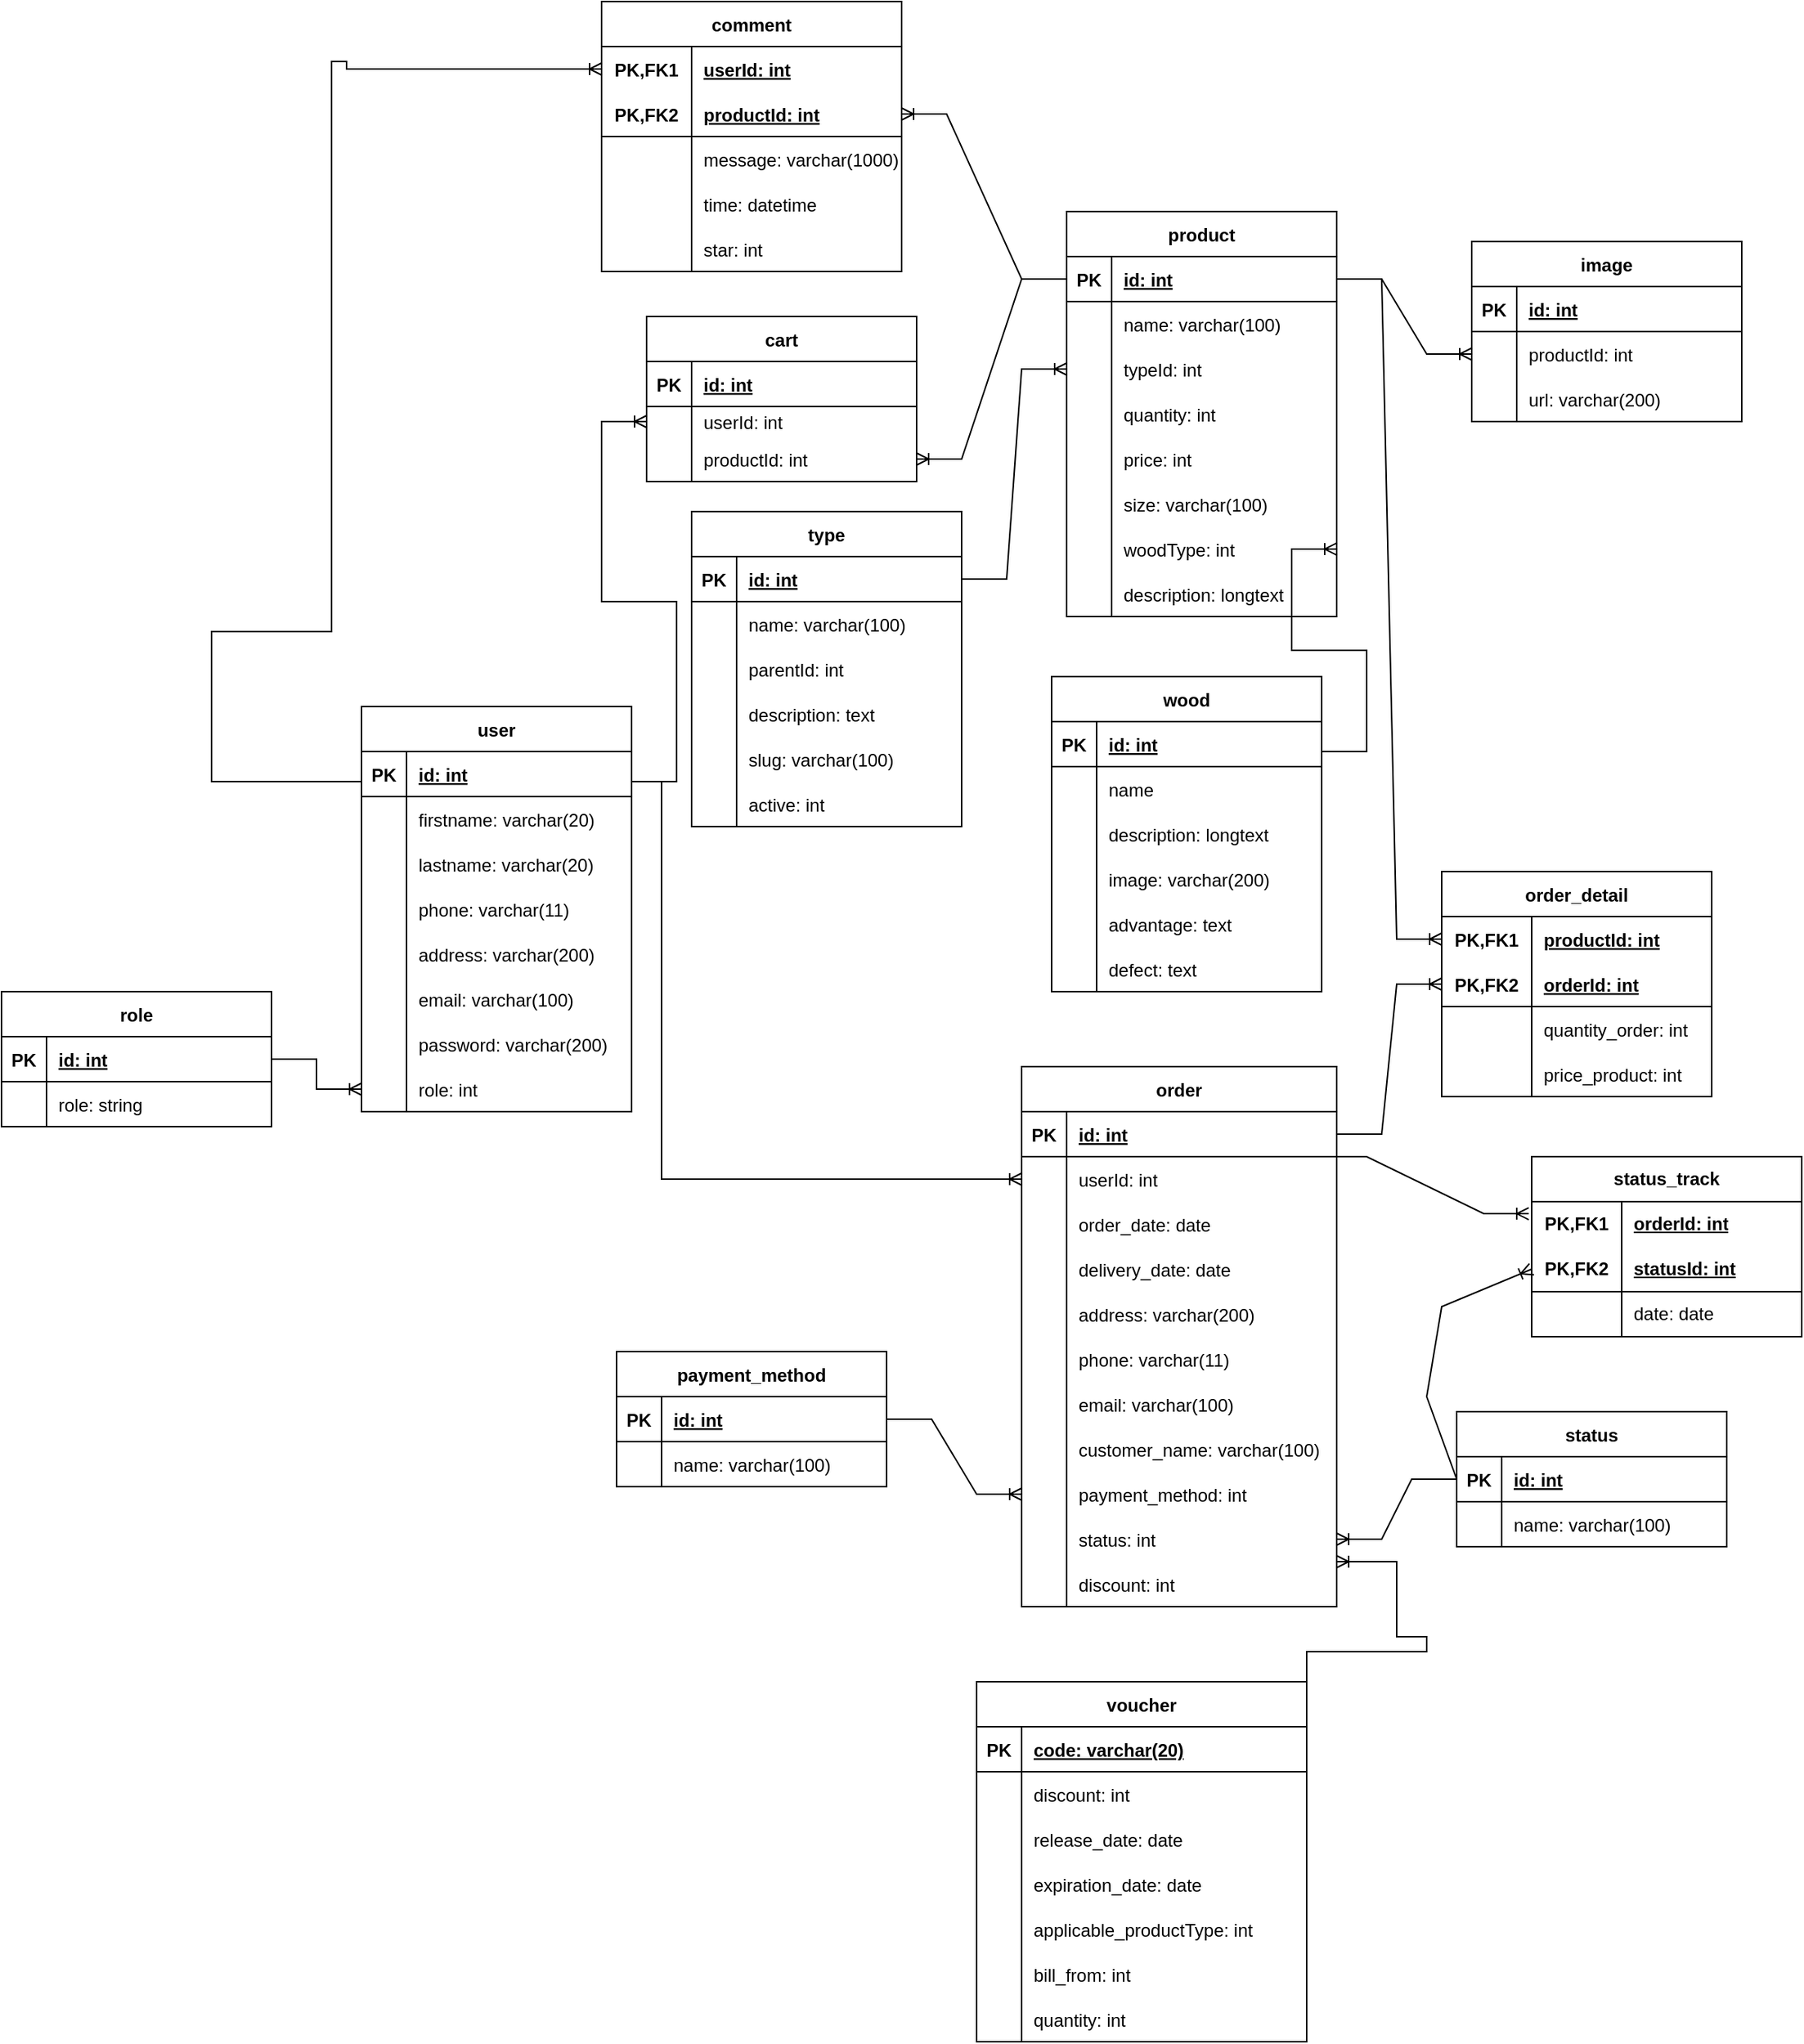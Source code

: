 <mxfile version="21.1.1" type="device">
  <diagram id="R2lEEEUBdFMjLlhIrx00" name="Page-1">
    <mxGraphModel dx="2140" dy="1648" grid="1" gridSize="10" guides="1" tooltips="1" connect="1" arrows="1" fold="1" page="1" pageScale="1" pageWidth="850" pageHeight="1100" math="0" shadow="0" extFonts="Permanent Marker^https://fonts.googleapis.com/css?family=Permanent+Marker">
      <root>
        <mxCell id="0" />
        <mxCell id="1" parent="0" />
        <mxCell id="9HlwL4cCfbYMPj2jL02L-39" value="product" style="shape=table;startSize=30;container=1;collapsible=1;childLayout=tableLayout;fixedRows=1;rowLines=0;fontStyle=1;align=center;resizeLast=1;" parent="1" vertex="1">
          <mxGeometry x="370" y="-170" width="180" height="270" as="geometry" />
        </mxCell>
        <mxCell id="9HlwL4cCfbYMPj2jL02L-40" value="" style="shape=tableRow;horizontal=0;startSize=0;swimlaneHead=0;swimlaneBody=0;fillColor=none;collapsible=0;dropTarget=0;points=[[0,0.5],[1,0.5]];portConstraint=eastwest;top=0;left=0;right=0;bottom=1;" parent="9HlwL4cCfbYMPj2jL02L-39" vertex="1">
          <mxGeometry y="30" width="180" height="30" as="geometry" />
        </mxCell>
        <mxCell id="9HlwL4cCfbYMPj2jL02L-41" value="PK" style="shape=partialRectangle;connectable=0;fillColor=none;top=0;left=0;bottom=0;right=0;fontStyle=1;overflow=hidden;" parent="9HlwL4cCfbYMPj2jL02L-40" vertex="1">
          <mxGeometry width="30" height="30" as="geometry">
            <mxRectangle width="30" height="30" as="alternateBounds" />
          </mxGeometry>
        </mxCell>
        <mxCell id="9HlwL4cCfbYMPj2jL02L-42" value="id: int" style="shape=partialRectangle;connectable=0;fillColor=none;top=0;left=0;bottom=0;right=0;align=left;spacingLeft=6;fontStyle=5;overflow=hidden;" parent="9HlwL4cCfbYMPj2jL02L-40" vertex="1">
          <mxGeometry x="30" width="150" height="30" as="geometry">
            <mxRectangle width="150" height="30" as="alternateBounds" />
          </mxGeometry>
        </mxCell>
        <mxCell id="9HlwL4cCfbYMPj2jL02L-43" value="" style="shape=tableRow;horizontal=0;startSize=0;swimlaneHead=0;swimlaneBody=0;fillColor=none;collapsible=0;dropTarget=0;points=[[0,0.5],[1,0.5]];portConstraint=eastwest;top=0;left=0;right=0;bottom=0;" parent="9HlwL4cCfbYMPj2jL02L-39" vertex="1">
          <mxGeometry y="60" width="180" height="30" as="geometry" />
        </mxCell>
        <mxCell id="9HlwL4cCfbYMPj2jL02L-44" value="" style="shape=partialRectangle;connectable=0;fillColor=none;top=0;left=0;bottom=0;right=0;editable=1;overflow=hidden;" parent="9HlwL4cCfbYMPj2jL02L-43" vertex="1">
          <mxGeometry width="30" height="30" as="geometry">
            <mxRectangle width="30" height="30" as="alternateBounds" />
          </mxGeometry>
        </mxCell>
        <mxCell id="9HlwL4cCfbYMPj2jL02L-45" value="name: varchar(100)" style="shape=partialRectangle;connectable=0;fillColor=none;top=0;left=0;bottom=0;right=0;align=left;spacingLeft=6;overflow=hidden;" parent="9HlwL4cCfbYMPj2jL02L-43" vertex="1">
          <mxGeometry x="30" width="150" height="30" as="geometry">
            <mxRectangle width="150" height="30" as="alternateBounds" />
          </mxGeometry>
        </mxCell>
        <mxCell id="9HlwL4cCfbYMPj2jL02L-46" value="" style="shape=tableRow;horizontal=0;startSize=0;swimlaneHead=0;swimlaneBody=0;fillColor=none;collapsible=0;dropTarget=0;points=[[0,0.5],[1,0.5]];portConstraint=eastwest;top=0;left=0;right=0;bottom=0;" parent="9HlwL4cCfbYMPj2jL02L-39" vertex="1">
          <mxGeometry y="90" width="180" height="30" as="geometry" />
        </mxCell>
        <mxCell id="9HlwL4cCfbYMPj2jL02L-47" value="" style="shape=partialRectangle;connectable=0;fillColor=none;top=0;left=0;bottom=0;right=0;editable=1;overflow=hidden;" parent="9HlwL4cCfbYMPj2jL02L-46" vertex="1">
          <mxGeometry width="30" height="30" as="geometry">
            <mxRectangle width="30" height="30" as="alternateBounds" />
          </mxGeometry>
        </mxCell>
        <mxCell id="9HlwL4cCfbYMPj2jL02L-48" value="typeId: int" style="shape=partialRectangle;connectable=0;fillColor=none;top=0;left=0;bottom=0;right=0;align=left;spacingLeft=6;overflow=hidden;" parent="9HlwL4cCfbYMPj2jL02L-46" vertex="1">
          <mxGeometry x="30" width="150" height="30" as="geometry">
            <mxRectangle width="150" height="30" as="alternateBounds" />
          </mxGeometry>
        </mxCell>
        <mxCell id="9HlwL4cCfbYMPj2jL02L-49" value="" style="shape=tableRow;horizontal=0;startSize=0;swimlaneHead=0;swimlaneBody=0;fillColor=none;collapsible=0;dropTarget=0;points=[[0,0.5],[1,0.5]];portConstraint=eastwest;top=0;left=0;right=0;bottom=0;" parent="9HlwL4cCfbYMPj2jL02L-39" vertex="1">
          <mxGeometry y="120" width="180" height="30" as="geometry" />
        </mxCell>
        <mxCell id="9HlwL4cCfbYMPj2jL02L-50" value="" style="shape=partialRectangle;connectable=0;fillColor=none;top=0;left=0;bottom=0;right=0;editable=1;overflow=hidden;" parent="9HlwL4cCfbYMPj2jL02L-49" vertex="1">
          <mxGeometry width="30" height="30" as="geometry">
            <mxRectangle width="30" height="30" as="alternateBounds" />
          </mxGeometry>
        </mxCell>
        <mxCell id="9HlwL4cCfbYMPj2jL02L-51" value="quantity: int" style="shape=partialRectangle;connectable=0;fillColor=none;top=0;left=0;bottom=0;right=0;align=left;spacingLeft=6;overflow=hidden;" parent="9HlwL4cCfbYMPj2jL02L-49" vertex="1">
          <mxGeometry x="30" width="150" height="30" as="geometry">
            <mxRectangle width="150" height="30" as="alternateBounds" />
          </mxGeometry>
        </mxCell>
        <mxCell id="9HlwL4cCfbYMPj2jL02L-53" value="" style="shape=tableRow;horizontal=0;startSize=0;swimlaneHead=0;swimlaneBody=0;fillColor=none;collapsible=0;dropTarget=0;points=[[0,0.5],[1,0.5]];portConstraint=eastwest;top=0;left=0;right=0;bottom=0;" parent="9HlwL4cCfbYMPj2jL02L-39" vertex="1">
          <mxGeometry y="150" width="180" height="30" as="geometry" />
        </mxCell>
        <mxCell id="9HlwL4cCfbYMPj2jL02L-54" value="" style="shape=partialRectangle;connectable=0;fillColor=none;top=0;left=0;bottom=0;right=0;editable=1;overflow=hidden;" parent="9HlwL4cCfbYMPj2jL02L-53" vertex="1">
          <mxGeometry width="30" height="30" as="geometry">
            <mxRectangle width="30" height="30" as="alternateBounds" />
          </mxGeometry>
        </mxCell>
        <mxCell id="9HlwL4cCfbYMPj2jL02L-55" value="price: int" style="shape=partialRectangle;connectable=0;fillColor=none;top=0;left=0;bottom=0;right=0;align=left;spacingLeft=6;overflow=hidden;" parent="9HlwL4cCfbYMPj2jL02L-53" vertex="1">
          <mxGeometry x="30" width="150" height="30" as="geometry">
            <mxRectangle width="150" height="30" as="alternateBounds" />
          </mxGeometry>
        </mxCell>
        <mxCell id="9HlwL4cCfbYMPj2jL02L-57" value="" style="shape=tableRow;horizontal=0;startSize=0;swimlaneHead=0;swimlaneBody=0;fillColor=none;collapsible=0;dropTarget=0;points=[[0,0.5],[1,0.5]];portConstraint=eastwest;top=0;left=0;right=0;bottom=0;" parent="9HlwL4cCfbYMPj2jL02L-39" vertex="1">
          <mxGeometry y="180" width="180" height="30" as="geometry" />
        </mxCell>
        <mxCell id="9HlwL4cCfbYMPj2jL02L-58" value="" style="shape=partialRectangle;connectable=0;fillColor=none;top=0;left=0;bottom=0;right=0;editable=1;overflow=hidden;" parent="9HlwL4cCfbYMPj2jL02L-57" vertex="1">
          <mxGeometry width="30" height="30" as="geometry">
            <mxRectangle width="30" height="30" as="alternateBounds" />
          </mxGeometry>
        </mxCell>
        <mxCell id="9HlwL4cCfbYMPj2jL02L-59" value="size: varchar(100)" style="shape=partialRectangle;connectable=0;fillColor=none;top=0;left=0;bottom=0;right=0;align=left;spacingLeft=6;overflow=hidden;" parent="9HlwL4cCfbYMPj2jL02L-57" vertex="1">
          <mxGeometry x="30" width="150" height="30" as="geometry">
            <mxRectangle width="150" height="30" as="alternateBounds" />
          </mxGeometry>
        </mxCell>
        <mxCell id="DyZHAPI6JJ1fmn2J3S_Y-50" value="" style="shape=tableRow;horizontal=0;startSize=0;swimlaneHead=0;swimlaneBody=0;fillColor=none;collapsible=0;dropTarget=0;points=[[0,0.5],[1,0.5]];portConstraint=eastwest;top=0;left=0;right=0;bottom=0;" parent="9HlwL4cCfbYMPj2jL02L-39" vertex="1">
          <mxGeometry y="210" width="180" height="30" as="geometry" />
        </mxCell>
        <mxCell id="DyZHAPI6JJ1fmn2J3S_Y-51" value="" style="shape=partialRectangle;connectable=0;fillColor=none;top=0;left=0;bottom=0;right=0;editable=1;overflow=hidden;" parent="DyZHAPI6JJ1fmn2J3S_Y-50" vertex="1">
          <mxGeometry width="30" height="30" as="geometry">
            <mxRectangle width="30" height="30" as="alternateBounds" />
          </mxGeometry>
        </mxCell>
        <mxCell id="DyZHAPI6JJ1fmn2J3S_Y-52" value="woodType: int" style="shape=partialRectangle;connectable=0;fillColor=none;top=0;left=0;bottom=0;right=0;align=left;spacingLeft=6;overflow=hidden;" parent="DyZHAPI6JJ1fmn2J3S_Y-50" vertex="1">
          <mxGeometry x="30" width="150" height="30" as="geometry">
            <mxRectangle width="150" height="30" as="alternateBounds" />
          </mxGeometry>
        </mxCell>
        <mxCell id="DyZHAPI6JJ1fmn2J3S_Y-54" value="" style="shape=tableRow;horizontal=0;startSize=0;swimlaneHead=0;swimlaneBody=0;fillColor=none;collapsible=0;dropTarget=0;points=[[0,0.5],[1,0.5]];portConstraint=eastwest;top=0;left=0;right=0;bottom=0;" parent="9HlwL4cCfbYMPj2jL02L-39" vertex="1">
          <mxGeometry y="240" width="180" height="30" as="geometry" />
        </mxCell>
        <mxCell id="DyZHAPI6JJ1fmn2J3S_Y-55" value="" style="shape=partialRectangle;connectable=0;fillColor=none;top=0;left=0;bottom=0;right=0;editable=1;overflow=hidden;" parent="DyZHAPI6JJ1fmn2J3S_Y-54" vertex="1">
          <mxGeometry width="30" height="30" as="geometry">
            <mxRectangle width="30" height="30" as="alternateBounds" />
          </mxGeometry>
        </mxCell>
        <mxCell id="DyZHAPI6JJ1fmn2J3S_Y-56" value="description: longtext " style="shape=partialRectangle;connectable=0;fillColor=none;top=0;left=0;bottom=0;right=0;align=left;spacingLeft=6;overflow=hidden;" parent="DyZHAPI6JJ1fmn2J3S_Y-54" vertex="1">
          <mxGeometry x="30" width="150" height="30" as="geometry">
            <mxRectangle width="150" height="30" as="alternateBounds" />
          </mxGeometry>
        </mxCell>
        <mxCell id="9HlwL4cCfbYMPj2jL02L-73" value="image" style="shape=table;startSize=30;container=1;collapsible=1;childLayout=tableLayout;fixedRows=1;rowLines=0;fontStyle=1;align=center;resizeLast=1;" parent="1" vertex="1">
          <mxGeometry x="640" y="-150" width="180" height="120" as="geometry" />
        </mxCell>
        <mxCell id="9HlwL4cCfbYMPj2jL02L-74" value="" style="shape=tableRow;horizontal=0;startSize=0;swimlaneHead=0;swimlaneBody=0;fillColor=none;collapsible=0;dropTarget=0;points=[[0,0.5],[1,0.5]];portConstraint=eastwest;top=0;left=0;right=0;bottom=1;" parent="9HlwL4cCfbYMPj2jL02L-73" vertex="1">
          <mxGeometry y="30" width="180" height="30" as="geometry" />
        </mxCell>
        <mxCell id="9HlwL4cCfbYMPj2jL02L-75" value="PK" style="shape=partialRectangle;connectable=0;fillColor=none;top=0;left=0;bottom=0;right=0;fontStyle=1;overflow=hidden;" parent="9HlwL4cCfbYMPj2jL02L-74" vertex="1">
          <mxGeometry width="30" height="30" as="geometry">
            <mxRectangle width="30" height="30" as="alternateBounds" />
          </mxGeometry>
        </mxCell>
        <mxCell id="9HlwL4cCfbYMPj2jL02L-76" value="id: int" style="shape=partialRectangle;connectable=0;fillColor=none;top=0;left=0;bottom=0;right=0;align=left;spacingLeft=6;fontStyle=5;overflow=hidden;" parent="9HlwL4cCfbYMPj2jL02L-74" vertex="1">
          <mxGeometry x="30" width="150" height="30" as="geometry">
            <mxRectangle width="150" height="30" as="alternateBounds" />
          </mxGeometry>
        </mxCell>
        <mxCell id="9HlwL4cCfbYMPj2jL02L-77" value="" style="shape=tableRow;horizontal=0;startSize=0;swimlaneHead=0;swimlaneBody=0;fillColor=none;collapsible=0;dropTarget=0;points=[[0,0.5],[1,0.5]];portConstraint=eastwest;top=0;left=0;right=0;bottom=0;" parent="9HlwL4cCfbYMPj2jL02L-73" vertex="1">
          <mxGeometry y="60" width="180" height="30" as="geometry" />
        </mxCell>
        <mxCell id="9HlwL4cCfbYMPj2jL02L-78" value="" style="shape=partialRectangle;connectable=0;fillColor=none;top=0;left=0;bottom=0;right=0;editable=1;overflow=hidden;" parent="9HlwL4cCfbYMPj2jL02L-77" vertex="1">
          <mxGeometry width="30" height="30" as="geometry">
            <mxRectangle width="30" height="30" as="alternateBounds" />
          </mxGeometry>
        </mxCell>
        <mxCell id="9HlwL4cCfbYMPj2jL02L-79" value="productId: int" style="shape=partialRectangle;connectable=0;fillColor=none;top=0;left=0;bottom=0;right=0;align=left;spacingLeft=6;overflow=hidden;" parent="9HlwL4cCfbYMPj2jL02L-77" vertex="1">
          <mxGeometry x="30" width="150" height="30" as="geometry">
            <mxRectangle width="150" height="30" as="alternateBounds" />
          </mxGeometry>
        </mxCell>
        <mxCell id="9HlwL4cCfbYMPj2jL02L-80" value="" style="shape=tableRow;horizontal=0;startSize=0;swimlaneHead=0;swimlaneBody=0;fillColor=none;collapsible=0;dropTarget=0;points=[[0,0.5],[1,0.5]];portConstraint=eastwest;top=0;left=0;right=0;bottom=0;" parent="9HlwL4cCfbYMPj2jL02L-73" vertex="1">
          <mxGeometry y="90" width="180" height="30" as="geometry" />
        </mxCell>
        <mxCell id="9HlwL4cCfbYMPj2jL02L-81" value="" style="shape=partialRectangle;connectable=0;fillColor=none;top=0;left=0;bottom=0;right=0;editable=1;overflow=hidden;" parent="9HlwL4cCfbYMPj2jL02L-80" vertex="1">
          <mxGeometry width="30" height="30" as="geometry">
            <mxRectangle width="30" height="30" as="alternateBounds" />
          </mxGeometry>
        </mxCell>
        <mxCell id="9HlwL4cCfbYMPj2jL02L-82" value="url: varchar(200)" style="shape=partialRectangle;connectable=0;fillColor=none;top=0;left=0;bottom=0;right=0;align=left;spacingLeft=6;overflow=hidden;" parent="9HlwL4cCfbYMPj2jL02L-80" vertex="1">
          <mxGeometry x="30" width="150" height="30" as="geometry">
            <mxRectangle width="150" height="30" as="alternateBounds" />
          </mxGeometry>
        </mxCell>
        <mxCell id="9HlwL4cCfbYMPj2jL02L-99" value="order" style="shape=table;startSize=30;container=1;collapsible=1;childLayout=tableLayout;fixedRows=1;rowLines=0;fontStyle=1;align=center;resizeLast=1;" parent="1" vertex="1">
          <mxGeometry x="340" y="400" width="210" height="360" as="geometry" />
        </mxCell>
        <mxCell id="9HlwL4cCfbYMPj2jL02L-100" value="" style="shape=tableRow;horizontal=0;startSize=0;swimlaneHead=0;swimlaneBody=0;fillColor=none;collapsible=0;dropTarget=0;points=[[0,0.5],[1,0.5]];portConstraint=eastwest;top=0;left=0;right=0;bottom=1;" parent="9HlwL4cCfbYMPj2jL02L-99" vertex="1">
          <mxGeometry y="30" width="210" height="30" as="geometry" />
        </mxCell>
        <mxCell id="9HlwL4cCfbYMPj2jL02L-101" value="PK" style="shape=partialRectangle;connectable=0;fillColor=none;top=0;left=0;bottom=0;right=0;fontStyle=1;overflow=hidden;" parent="9HlwL4cCfbYMPj2jL02L-100" vertex="1">
          <mxGeometry width="30" height="30" as="geometry">
            <mxRectangle width="30" height="30" as="alternateBounds" />
          </mxGeometry>
        </mxCell>
        <mxCell id="9HlwL4cCfbYMPj2jL02L-102" value="id: int" style="shape=partialRectangle;connectable=0;fillColor=none;top=0;left=0;bottom=0;right=0;align=left;spacingLeft=6;fontStyle=5;overflow=hidden;" parent="9HlwL4cCfbYMPj2jL02L-100" vertex="1">
          <mxGeometry x="30" width="180" height="30" as="geometry">
            <mxRectangle width="180" height="30" as="alternateBounds" />
          </mxGeometry>
        </mxCell>
        <mxCell id="9HlwL4cCfbYMPj2jL02L-103" value="" style="shape=tableRow;horizontal=0;startSize=0;swimlaneHead=0;swimlaneBody=0;fillColor=none;collapsible=0;dropTarget=0;points=[[0,0.5],[1,0.5]];portConstraint=eastwest;top=0;left=0;right=0;bottom=0;" parent="9HlwL4cCfbYMPj2jL02L-99" vertex="1">
          <mxGeometry y="60" width="210" height="30" as="geometry" />
        </mxCell>
        <mxCell id="9HlwL4cCfbYMPj2jL02L-104" value="" style="shape=partialRectangle;connectable=0;fillColor=none;top=0;left=0;bottom=0;right=0;editable=1;overflow=hidden;" parent="9HlwL4cCfbYMPj2jL02L-103" vertex="1">
          <mxGeometry width="30" height="30" as="geometry">
            <mxRectangle width="30" height="30" as="alternateBounds" />
          </mxGeometry>
        </mxCell>
        <mxCell id="9HlwL4cCfbYMPj2jL02L-105" value="userId: int" style="shape=partialRectangle;connectable=0;fillColor=none;top=0;left=0;bottom=0;right=0;align=left;spacingLeft=6;overflow=hidden;" parent="9HlwL4cCfbYMPj2jL02L-103" vertex="1">
          <mxGeometry x="30" width="180" height="30" as="geometry">
            <mxRectangle width="180" height="30" as="alternateBounds" />
          </mxGeometry>
        </mxCell>
        <mxCell id="9HlwL4cCfbYMPj2jL02L-106" value="" style="shape=tableRow;horizontal=0;startSize=0;swimlaneHead=0;swimlaneBody=0;fillColor=none;collapsible=0;dropTarget=0;points=[[0,0.5],[1,0.5]];portConstraint=eastwest;top=0;left=0;right=0;bottom=0;" parent="9HlwL4cCfbYMPj2jL02L-99" vertex="1">
          <mxGeometry y="90" width="210" height="30" as="geometry" />
        </mxCell>
        <mxCell id="9HlwL4cCfbYMPj2jL02L-107" value="" style="shape=partialRectangle;connectable=0;fillColor=none;top=0;left=0;bottom=0;right=0;editable=1;overflow=hidden;" parent="9HlwL4cCfbYMPj2jL02L-106" vertex="1">
          <mxGeometry width="30" height="30" as="geometry">
            <mxRectangle width="30" height="30" as="alternateBounds" />
          </mxGeometry>
        </mxCell>
        <mxCell id="9HlwL4cCfbYMPj2jL02L-108" value="order_date: date" style="shape=partialRectangle;connectable=0;fillColor=none;top=0;left=0;bottom=0;right=0;align=left;spacingLeft=6;overflow=hidden;" parent="9HlwL4cCfbYMPj2jL02L-106" vertex="1">
          <mxGeometry x="30" width="180" height="30" as="geometry">
            <mxRectangle width="180" height="30" as="alternateBounds" />
          </mxGeometry>
        </mxCell>
        <mxCell id="9HlwL4cCfbYMPj2jL02L-109" value="" style="shape=tableRow;horizontal=0;startSize=0;swimlaneHead=0;swimlaneBody=0;fillColor=none;collapsible=0;dropTarget=0;points=[[0,0.5],[1,0.5]];portConstraint=eastwest;top=0;left=0;right=0;bottom=0;" parent="9HlwL4cCfbYMPj2jL02L-99" vertex="1">
          <mxGeometry y="120" width="210" height="30" as="geometry" />
        </mxCell>
        <mxCell id="9HlwL4cCfbYMPj2jL02L-110" value="" style="shape=partialRectangle;connectable=0;fillColor=none;top=0;left=0;bottom=0;right=0;editable=1;overflow=hidden;" parent="9HlwL4cCfbYMPj2jL02L-109" vertex="1">
          <mxGeometry width="30" height="30" as="geometry">
            <mxRectangle width="30" height="30" as="alternateBounds" />
          </mxGeometry>
        </mxCell>
        <mxCell id="9HlwL4cCfbYMPj2jL02L-111" value="delivery_date: date" style="shape=partialRectangle;connectable=0;fillColor=none;top=0;left=0;bottom=0;right=0;align=left;spacingLeft=6;overflow=hidden;" parent="9HlwL4cCfbYMPj2jL02L-109" vertex="1">
          <mxGeometry x="30" width="180" height="30" as="geometry">
            <mxRectangle width="180" height="30" as="alternateBounds" />
          </mxGeometry>
        </mxCell>
        <mxCell id="9HlwL4cCfbYMPj2jL02L-113" value="" style="shape=tableRow;horizontal=0;startSize=0;swimlaneHead=0;swimlaneBody=0;fillColor=none;collapsible=0;dropTarget=0;points=[[0,0.5],[1,0.5]];portConstraint=eastwest;top=0;left=0;right=0;bottom=0;" parent="9HlwL4cCfbYMPj2jL02L-99" vertex="1">
          <mxGeometry y="150" width="210" height="30" as="geometry" />
        </mxCell>
        <mxCell id="9HlwL4cCfbYMPj2jL02L-114" value="" style="shape=partialRectangle;connectable=0;fillColor=none;top=0;left=0;bottom=0;right=0;editable=1;overflow=hidden;" parent="9HlwL4cCfbYMPj2jL02L-113" vertex="1">
          <mxGeometry width="30" height="30" as="geometry">
            <mxRectangle width="30" height="30" as="alternateBounds" />
          </mxGeometry>
        </mxCell>
        <mxCell id="9HlwL4cCfbYMPj2jL02L-115" value="address: varchar(200)" style="shape=partialRectangle;connectable=0;fillColor=none;top=0;left=0;bottom=0;right=0;align=left;spacingLeft=6;overflow=hidden;" parent="9HlwL4cCfbYMPj2jL02L-113" vertex="1">
          <mxGeometry x="30" width="180" height="30" as="geometry">
            <mxRectangle width="180" height="30" as="alternateBounds" />
          </mxGeometry>
        </mxCell>
        <mxCell id="9HlwL4cCfbYMPj2jL02L-117" value="" style="shape=tableRow;horizontal=0;startSize=0;swimlaneHead=0;swimlaneBody=0;fillColor=none;collapsible=0;dropTarget=0;points=[[0,0.5],[1,0.5]];portConstraint=eastwest;top=0;left=0;right=0;bottom=0;" parent="9HlwL4cCfbYMPj2jL02L-99" vertex="1">
          <mxGeometry y="180" width="210" height="30" as="geometry" />
        </mxCell>
        <mxCell id="9HlwL4cCfbYMPj2jL02L-118" value="" style="shape=partialRectangle;connectable=0;fillColor=none;top=0;left=0;bottom=0;right=0;editable=1;overflow=hidden;" parent="9HlwL4cCfbYMPj2jL02L-117" vertex="1">
          <mxGeometry width="30" height="30" as="geometry">
            <mxRectangle width="30" height="30" as="alternateBounds" />
          </mxGeometry>
        </mxCell>
        <mxCell id="9HlwL4cCfbYMPj2jL02L-119" value="phone: varchar(11)" style="shape=partialRectangle;connectable=0;fillColor=none;top=0;left=0;bottom=0;right=0;align=left;spacingLeft=6;overflow=hidden;" parent="9HlwL4cCfbYMPj2jL02L-117" vertex="1">
          <mxGeometry x="30" width="180" height="30" as="geometry">
            <mxRectangle width="180" height="30" as="alternateBounds" />
          </mxGeometry>
        </mxCell>
        <mxCell id="9HlwL4cCfbYMPj2jL02L-125" value="" style="shape=tableRow;horizontal=0;startSize=0;swimlaneHead=0;swimlaneBody=0;fillColor=none;collapsible=0;dropTarget=0;points=[[0,0.5],[1,0.5]];portConstraint=eastwest;top=0;left=0;right=0;bottom=0;" parent="9HlwL4cCfbYMPj2jL02L-99" vertex="1">
          <mxGeometry y="210" width="210" height="30" as="geometry" />
        </mxCell>
        <mxCell id="9HlwL4cCfbYMPj2jL02L-126" value="" style="shape=partialRectangle;connectable=0;fillColor=none;top=0;left=0;bottom=0;right=0;editable=1;overflow=hidden;" parent="9HlwL4cCfbYMPj2jL02L-125" vertex="1">
          <mxGeometry width="30" height="30" as="geometry">
            <mxRectangle width="30" height="30" as="alternateBounds" />
          </mxGeometry>
        </mxCell>
        <mxCell id="9HlwL4cCfbYMPj2jL02L-127" value="email: varchar(100)" style="shape=partialRectangle;connectable=0;fillColor=none;top=0;left=0;bottom=0;right=0;align=left;spacingLeft=6;overflow=hidden;" parent="9HlwL4cCfbYMPj2jL02L-125" vertex="1">
          <mxGeometry x="30" width="180" height="30" as="geometry">
            <mxRectangle width="180" height="30" as="alternateBounds" />
          </mxGeometry>
        </mxCell>
        <mxCell id="9HlwL4cCfbYMPj2jL02L-129" value="" style="shape=tableRow;horizontal=0;startSize=0;swimlaneHead=0;swimlaneBody=0;fillColor=none;collapsible=0;dropTarget=0;points=[[0,0.5],[1,0.5]];portConstraint=eastwest;top=0;left=0;right=0;bottom=0;" parent="9HlwL4cCfbYMPj2jL02L-99" vertex="1">
          <mxGeometry y="240" width="210" height="30" as="geometry" />
        </mxCell>
        <mxCell id="9HlwL4cCfbYMPj2jL02L-130" value="" style="shape=partialRectangle;connectable=0;fillColor=none;top=0;left=0;bottom=0;right=0;editable=1;overflow=hidden;" parent="9HlwL4cCfbYMPj2jL02L-129" vertex="1">
          <mxGeometry width="30" height="30" as="geometry">
            <mxRectangle width="30" height="30" as="alternateBounds" />
          </mxGeometry>
        </mxCell>
        <mxCell id="9HlwL4cCfbYMPj2jL02L-131" value="customer_name: varchar(100)" style="shape=partialRectangle;connectable=0;fillColor=none;top=0;left=0;bottom=0;right=0;align=left;spacingLeft=6;overflow=hidden;" parent="9HlwL4cCfbYMPj2jL02L-129" vertex="1">
          <mxGeometry x="30" width="180" height="30" as="geometry">
            <mxRectangle width="180" height="30" as="alternateBounds" />
          </mxGeometry>
        </mxCell>
        <mxCell id="9HlwL4cCfbYMPj2jL02L-133" value="" style="shape=tableRow;horizontal=0;startSize=0;swimlaneHead=0;swimlaneBody=0;fillColor=none;collapsible=0;dropTarget=0;points=[[0,0.5],[1,0.5]];portConstraint=eastwest;top=0;left=0;right=0;bottom=0;" parent="9HlwL4cCfbYMPj2jL02L-99" vertex="1">
          <mxGeometry y="270" width="210" height="30" as="geometry" />
        </mxCell>
        <mxCell id="9HlwL4cCfbYMPj2jL02L-134" value="" style="shape=partialRectangle;connectable=0;fillColor=none;top=0;left=0;bottom=0;right=0;editable=1;overflow=hidden;" parent="9HlwL4cCfbYMPj2jL02L-133" vertex="1">
          <mxGeometry width="30" height="30" as="geometry">
            <mxRectangle width="30" height="30" as="alternateBounds" />
          </mxGeometry>
        </mxCell>
        <mxCell id="9HlwL4cCfbYMPj2jL02L-135" value="payment_method: int" style="shape=partialRectangle;connectable=0;fillColor=none;top=0;left=0;bottom=0;right=0;align=left;spacingLeft=6;overflow=hidden;" parent="9HlwL4cCfbYMPj2jL02L-133" vertex="1">
          <mxGeometry x="30" width="180" height="30" as="geometry">
            <mxRectangle width="180" height="30" as="alternateBounds" />
          </mxGeometry>
        </mxCell>
        <mxCell id="9HlwL4cCfbYMPj2jL02L-193" value="" style="shape=tableRow;horizontal=0;startSize=0;swimlaneHead=0;swimlaneBody=0;fillColor=none;collapsible=0;dropTarget=0;points=[[0,0.5],[1,0.5]];portConstraint=eastwest;top=0;left=0;right=0;bottom=0;" parent="9HlwL4cCfbYMPj2jL02L-99" vertex="1">
          <mxGeometry y="300" width="210" height="30" as="geometry" />
        </mxCell>
        <mxCell id="9HlwL4cCfbYMPj2jL02L-194" value="" style="shape=partialRectangle;connectable=0;fillColor=none;top=0;left=0;bottom=0;right=0;editable=1;overflow=hidden;" parent="9HlwL4cCfbYMPj2jL02L-193" vertex="1">
          <mxGeometry width="30" height="30" as="geometry">
            <mxRectangle width="30" height="30" as="alternateBounds" />
          </mxGeometry>
        </mxCell>
        <mxCell id="9HlwL4cCfbYMPj2jL02L-195" value="status: int" style="shape=partialRectangle;connectable=0;fillColor=none;top=0;left=0;bottom=0;right=0;align=left;spacingLeft=6;overflow=hidden;" parent="9HlwL4cCfbYMPj2jL02L-193" vertex="1">
          <mxGeometry x="30" width="180" height="30" as="geometry">
            <mxRectangle width="180" height="30" as="alternateBounds" />
          </mxGeometry>
        </mxCell>
        <mxCell id="9HlwL4cCfbYMPj2jL02L-278" value="" style="shape=tableRow;horizontal=0;startSize=0;swimlaneHead=0;swimlaneBody=0;fillColor=none;collapsible=0;dropTarget=0;points=[[0,0.5],[1,0.5]];portConstraint=eastwest;top=0;left=0;right=0;bottom=0;" parent="9HlwL4cCfbYMPj2jL02L-99" vertex="1">
          <mxGeometry y="330" width="210" height="30" as="geometry" />
        </mxCell>
        <mxCell id="9HlwL4cCfbYMPj2jL02L-279" value="" style="shape=partialRectangle;connectable=0;fillColor=none;top=0;left=0;bottom=0;right=0;editable=1;overflow=hidden;" parent="9HlwL4cCfbYMPj2jL02L-278" vertex="1">
          <mxGeometry width="30" height="30" as="geometry">
            <mxRectangle width="30" height="30" as="alternateBounds" />
          </mxGeometry>
        </mxCell>
        <mxCell id="9HlwL4cCfbYMPj2jL02L-280" value="discount: int" style="shape=partialRectangle;connectable=0;fillColor=none;top=0;left=0;bottom=0;right=0;align=left;spacingLeft=6;overflow=hidden;" parent="9HlwL4cCfbYMPj2jL02L-278" vertex="1">
          <mxGeometry x="30" width="180" height="30" as="geometry">
            <mxRectangle width="180" height="30" as="alternateBounds" />
          </mxGeometry>
        </mxCell>
        <mxCell id="9HlwL4cCfbYMPj2jL02L-149" value="order_detail" style="shape=table;startSize=30;container=1;collapsible=1;childLayout=tableLayout;fixedRows=1;rowLines=0;fontStyle=1;align=center;resizeLast=1;" parent="1" vertex="1">
          <mxGeometry x="620" y="270" width="180" height="150" as="geometry" />
        </mxCell>
        <mxCell id="9HlwL4cCfbYMPj2jL02L-150" value="" style="shape=tableRow;horizontal=0;startSize=0;swimlaneHead=0;swimlaneBody=0;fillColor=none;collapsible=0;dropTarget=0;points=[[0,0.5],[1,0.5]];portConstraint=eastwest;top=0;left=0;right=0;bottom=0;" parent="9HlwL4cCfbYMPj2jL02L-149" vertex="1">
          <mxGeometry y="30" width="180" height="30" as="geometry" />
        </mxCell>
        <mxCell id="9HlwL4cCfbYMPj2jL02L-151" value="PK,FK1" style="shape=partialRectangle;connectable=0;fillColor=none;top=0;left=0;bottom=0;right=0;fontStyle=1;overflow=hidden;" parent="9HlwL4cCfbYMPj2jL02L-150" vertex="1">
          <mxGeometry width="60" height="30" as="geometry">
            <mxRectangle width="60" height="30" as="alternateBounds" />
          </mxGeometry>
        </mxCell>
        <mxCell id="9HlwL4cCfbYMPj2jL02L-152" value="productId: int" style="shape=partialRectangle;connectable=0;fillColor=none;top=0;left=0;bottom=0;right=0;align=left;spacingLeft=6;fontStyle=5;overflow=hidden;" parent="9HlwL4cCfbYMPj2jL02L-150" vertex="1">
          <mxGeometry x="60" width="120" height="30" as="geometry">
            <mxRectangle width="120" height="30" as="alternateBounds" />
          </mxGeometry>
        </mxCell>
        <mxCell id="9HlwL4cCfbYMPj2jL02L-153" value="" style="shape=tableRow;horizontal=0;startSize=0;swimlaneHead=0;swimlaneBody=0;fillColor=none;collapsible=0;dropTarget=0;points=[[0,0.5],[1,0.5]];portConstraint=eastwest;top=0;left=0;right=0;bottom=1;" parent="9HlwL4cCfbYMPj2jL02L-149" vertex="1">
          <mxGeometry y="60" width="180" height="30" as="geometry" />
        </mxCell>
        <mxCell id="9HlwL4cCfbYMPj2jL02L-154" value="PK,FK2" style="shape=partialRectangle;connectable=0;fillColor=none;top=0;left=0;bottom=0;right=0;fontStyle=1;overflow=hidden;" parent="9HlwL4cCfbYMPj2jL02L-153" vertex="1">
          <mxGeometry width="60" height="30" as="geometry">
            <mxRectangle width="60" height="30" as="alternateBounds" />
          </mxGeometry>
        </mxCell>
        <mxCell id="9HlwL4cCfbYMPj2jL02L-155" value="orderId: int" style="shape=partialRectangle;connectable=0;fillColor=none;top=0;left=0;bottom=0;right=0;align=left;spacingLeft=6;fontStyle=5;overflow=hidden;" parent="9HlwL4cCfbYMPj2jL02L-153" vertex="1">
          <mxGeometry x="60" width="120" height="30" as="geometry">
            <mxRectangle width="120" height="30" as="alternateBounds" />
          </mxGeometry>
        </mxCell>
        <mxCell id="9HlwL4cCfbYMPj2jL02L-156" value="" style="shape=tableRow;horizontal=0;startSize=0;swimlaneHead=0;swimlaneBody=0;fillColor=none;collapsible=0;dropTarget=0;points=[[0,0.5],[1,0.5]];portConstraint=eastwest;top=0;left=0;right=0;bottom=0;" parent="9HlwL4cCfbYMPj2jL02L-149" vertex="1">
          <mxGeometry y="90" width="180" height="30" as="geometry" />
        </mxCell>
        <mxCell id="9HlwL4cCfbYMPj2jL02L-157" value="" style="shape=partialRectangle;connectable=0;fillColor=none;top=0;left=0;bottom=0;right=0;editable=1;overflow=hidden;" parent="9HlwL4cCfbYMPj2jL02L-156" vertex="1">
          <mxGeometry width="60" height="30" as="geometry">
            <mxRectangle width="60" height="30" as="alternateBounds" />
          </mxGeometry>
        </mxCell>
        <mxCell id="9HlwL4cCfbYMPj2jL02L-158" value="quantity_order: int" style="shape=partialRectangle;connectable=0;fillColor=none;top=0;left=0;bottom=0;right=0;align=left;spacingLeft=6;overflow=hidden;" parent="9HlwL4cCfbYMPj2jL02L-156" vertex="1">
          <mxGeometry x="60" width="120" height="30" as="geometry">
            <mxRectangle width="120" height="30" as="alternateBounds" />
          </mxGeometry>
        </mxCell>
        <mxCell id="9HlwL4cCfbYMPj2jL02L-159" value="" style="shape=tableRow;horizontal=0;startSize=0;swimlaneHead=0;swimlaneBody=0;fillColor=none;collapsible=0;dropTarget=0;points=[[0,0.5],[1,0.5]];portConstraint=eastwest;top=0;left=0;right=0;bottom=0;" parent="9HlwL4cCfbYMPj2jL02L-149" vertex="1">
          <mxGeometry y="120" width="180" height="30" as="geometry" />
        </mxCell>
        <mxCell id="9HlwL4cCfbYMPj2jL02L-160" value="" style="shape=partialRectangle;connectable=0;fillColor=none;top=0;left=0;bottom=0;right=0;editable=1;overflow=hidden;" parent="9HlwL4cCfbYMPj2jL02L-159" vertex="1">
          <mxGeometry width="60" height="30" as="geometry">
            <mxRectangle width="60" height="30" as="alternateBounds" />
          </mxGeometry>
        </mxCell>
        <mxCell id="9HlwL4cCfbYMPj2jL02L-161" value="price_product: int" style="shape=partialRectangle;connectable=0;fillColor=none;top=0;left=0;bottom=0;right=0;align=left;spacingLeft=6;overflow=hidden;" parent="9HlwL4cCfbYMPj2jL02L-159" vertex="1">
          <mxGeometry x="60" width="120" height="30" as="geometry">
            <mxRectangle width="120" height="30" as="alternateBounds" />
          </mxGeometry>
        </mxCell>
        <mxCell id="9HlwL4cCfbYMPj2jL02L-162" value="payment_method" style="shape=table;startSize=30;container=1;collapsible=1;childLayout=tableLayout;fixedRows=1;rowLines=0;fontStyle=1;align=center;resizeLast=1;" parent="1" vertex="1">
          <mxGeometry x="70" y="590" width="180" height="90" as="geometry" />
        </mxCell>
        <mxCell id="9HlwL4cCfbYMPj2jL02L-163" value="" style="shape=tableRow;horizontal=0;startSize=0;swimlaneHead=0;swimlaneBody=0;fillColor=none;collapsible=0;dropTarget=0;points=[[0,0.5],[1,0.5]];portConstraint=eastwest;top=0;left=0;right=0;bottom=1;" parent="9HlwL4cCfbYMPj2jL02L-162" vertex="1">
          <mxGeometry y="30" width="180" height="30" as="geometry" />
        </mxCell>
        <mxCell id="9HlwL4cCfbYMPj2jL02L-164" value="PK" style="shape=partialRectangle;connectable=0;fillColor=none;top=0;left=0;bottom=0;right=0;fontStyle=1;overflow=hidden;" parent="9HlwL4cCfbYMPj2jL02L-163" vertex="1">
          <mxGeometry width="30" height="30" as="geometry">
            <mxRectangle width="30" height="30" as="alternateBounds" />
          </mxGeometry>
        </mxCell>
        <mxCell id="9HlwL4cCfbYMPj2jL02L-165" value="id: int" style="shape=partialRectangle;connectable=0;fillColor=none;top=0;left=0;bottom=0;right=0;align=left;spacingLeft=6;fontStyle=5;overflow=hidden;" parent="9HlwL4cCfbYMPj2jL02L-163" vertex="1">
          <mxGeometry x="30" width="150" height="30" as="geometry">
            <mxRectangle width="150" height="30" as="alternateBounds" />
          </mxGeometry>
        </mxCell>
        <mxCell id="9HlwL4cCfbYMPj2jL02L-166" value="" style="shape=tableRow;horizontal=0;startSize=0;swimlaneHead=0;swimlaneBody=0;fillColor=none;collapsible=0;dropTarget=0;points=[[0,0.5],[1,0.5]];portConstraint=eastwest;top=0;left=0;right=0;bottom=0;" parent="9HlwL4cCfbYMPj2jL02L-162" vertex="1">
          <mxGeometry y="60" width="180" height="30" as="geometry" />
        </mxCell>
        <mxCell id="9HlwL4cCfbYMPj2jL02L-167" value="" style="shape=partialRectangle;connectable=0;fillColor=none;top=0;left=0;bottom=0;right=0;editable=1;overflow=hidden;" parent="9HlwL4cCfbYMPj2jL02L-166" vertex="1">
          <mxGeometry width="30" height="30" as="geometry">
            <mxRectangle width="30" height="30" as="alternateBounds" />
          </mxGeometry>
        </mxCell>
        <mxCell id="9HlwL4cCfbYMPj2jL02L-168" value="name: varchar(100) " style="shape=partialRectangle;connectable=0;fillColor=none;top=0;left=0;bottom=0;right=0;align=left;spacingLeft=6;overflow=hidden;" parent="9HlwL4cCfbYMPj2jL02L-166" vertex="1">
          <mxGeometry x="30" width="150" height="30" as="geometry">
            <mxRectangle width="150" height="30" as="alternateBounds" />
          </mxGeometry>
        </mxCell>
        <mxCell id="9HlwL4cCfbYMPj2jL02L-175" value="cart" style="shape=table;startSize=30;container=1;collapsible=1;childLayout=tableLayout;fixedRows=1;rowLines=0;fontStyle=1;align=center;resizeLast=1;" parent="1" vertex="1">
          <mxGeometry x="90" y="-100" width="180" height="110" as="geometry" />
        </mxCell>
        <mxCell id="9HlwL4cCfbYMPj2jL02L-176" value="" style="shape=tableRow;horizontal=0;startSize=0;swimlaneHead=0;swimlaneBody=0;fillColor=none;collapsible=0;dropTarget=0;points=[[0,0.5],[1,0.5]];portConstraint=eastwest;top=0;left=0;right=0;bottom=1;" parent="9HlwL4cCfbYMPj2jL02L-175" vertex="1">
          <mxGeometry y="30" width="180" height="30" as="geometry" />
        </mxCell>
        <mxCell id="9HlwL4cCfbYMPj2jL02L-177" value="PK" style="shape=partialRectangle;connectable=0;fillColor=none;top=0;left=0;bottom=0;right=0;fontStyle=1;overflow=hidden;" parent="9HlwL4cCfbYMPj2jL02L-176" vertex="1">
          <mxGeometry width="30" height="30" as="geometry">
            <mxRectangle width="30" height="30" as="alternateBounds" />
          </mxGeometry>
        </mxCell>
        <mxCell id="9HlwL4cCfbYMPj2jL02L-178" value="id: int" style="shape=partialRectangle;connectable=0;fillColor=none;top=0;left=0;bottom=0;right=0;align=left;spacingLeft=6;fontStyle=5;overflow=hidden;" parent="9HlwL4cCfbYMPj2jL02L-176" vertex="1">
          <mxGeometry x="30" width="150" height="30" as="geometry">
            <mxRectangle width="150" height="30" as="alternateBounds" />
          </mxGeometry>
        </mxCell>
        <mxCell id="9HlwL4cCfbYMPj2jL02L-179" value="" style="shape=tableRow;horizontal=0;startSize=0;swimlaneHead=0;swimlaneBody=0;fillColor=none;collapsible=0;dropTarget=0;points=[[0,0.5],[1,0.5]];portConstraint=eastwest;top=0;left=0;right=0;bottom=0;" parent="9HlwL4cCfbYMPj2jL02L-175" vertex="1">
          <mxGeometry y="60" width="180" height="20" as="geometry" />
        </mxCell>
        <mxCell id="9HlwL4cCfbYMPj2jL02L-180" value="" style="shape=partialRectangle;connectable=0;fillColor=none;top=0;left=0;bottom=0;right=0;editable=1;overflow=hidden;" parent="9HlwL4cCfbYMPj2jL02L-179" vertex="1">
          <mxGeometry width="30" height="20" as="geometry">
            <mxRectangle width="30" height="20" as="alternateBounds" />
          </mxGeometry>
        </mxCell>
        <mxCell id="9HlwL4cCfbYMPj2jL02L-181" value="userId: int" style="shape=partialRectangle;connectable=0;fillColor=none;top=0;left=0;bottom=0;right=0;align=left;spacingLeft=6;overflow=hidden;" parent="9HlwL4cCfbYMPj2jL02L-179" vertex="1">
          <mxGeometry x="30" width="150" height="20" as="geometry">
            <mxRectangle width="150" height="20" as="alternateBounds" />
          </mxGeometry>
        </mxCell>
        <mxCell id="9HlwL4cCfbYMPj2jL02L-182" value="" style="shape=tableRow;horizontal=0;startSize=0;swimlaneHead=0;swimlaneBody=0;fillColor=none;collapsible=0;dropTarget=0;points=[[0,0.5],[1,0.5]];portConstraint=eastwest;top=0;left=0;right=0;bottom=0;" parent="9HlwL4cCfbYMPj2jL02L-175" vertex="1">
          <mxGeometry y="80" width="180" height="30" as="geometry" />
        </mxCell>
        <mxCell id="9HlwL4cCfbYMPj2jL02L-183" value="" style="shape=partialRectangle;connectable=0;fillColor=none;top=0;left=0;bottom=0;right=0;editable=1;overflow=hidden;" parent="9HlwL4cCfbYMPj2jL02L-182" vertex="1">
          <mxGeometry width="30" height="30" as="geometry">
            <mxRectangle width="30" height="30" as="alternateBounds" />
          </mxGeometry>
        </mxCell>
        <mxCell id="9HlwL4cCfbYMPj2jL02L-184" value="productId: int" style="shape=partialRectangle;connectable=0;fillColor=none;top=0;left=0;bottom=0;right=0;align=left;spacingLeft=6;overflow=hidden;" parent="9HlwL4cCfbYMPj2jL02L-182" vertex="1">
          <mxGeometry x="30" width="150" height="30" as="geometry">
            <mxRectangle width="150" height="30" as="alternateBounds" />
          </mxGeometry>
        </mxCell>
        <mxCell id="9HlwL4cCfbYMPj2jL02L-196" value="voucher" style="shape=table;startSize=30;container=1;collapsible=1;childLayout=tableLayout;fixedRows=1;rowLines=0;fontStyle=1;align=center;resizeLast=1;" parent="1" vertex="1">
          <mxGeometry x="310" y="810" width="220" height="240" as="geometry" />
        </mxCell>
        <mxCell id="9HlwL4cCfbYMPj2jL02L-197" value="" style="shape=tableRow;horizontal=0;startSize=0;swimlaneHead=0;swimlaneBody=0;fillColor=none;collapsible=0;dropTarget=0;points=[[0,0.5],[1,0.5]];portConstraint=eastwest;top=0;left=0;right=0;bottom=1;" parent="9HlwL4cCfbYMPj2jL02L-196" vertex="1">
          <mxGeometry y="30" width="220" height="30" as="geometry" />
        </mxCell>
        <mxCell id="9HlwL4cCfbYMPj2jL02L-198" value="PK" style="shape=partialRectangle;connectable=0;fillColor=none;top=0;left=0;bottom=0;right=0;fontStyle=1;overflow=hidden;" parent="9HlwL4cCfbYMPj2jL02L-197" vertex="1">
          <mxGeometry width="30" height="30" as="geometry">
            <mxRectangle width="30" height="30" as="alternateBounds" />
          </mxGeometry>
        </mxCell>
        <mxCell id="9HlwL4cCfbYMPj2jL02L-199" value="code: varchar(20)" style="shape=partialRectangle;connectable=0;fillColor=none;top=0;left=0;bottom=0;right=0;align=left;spacingLeft=6;fontStyle=5;overflow=hidden;" parent="9HlwL4cCfbYMPj2jL02L-197" vertex="1">
          <mxGeometry x="30" width="190" height="30" as="geometry">
            <mxRectangle width="190" height="30" as="alternateBounds" />
          </mxGeometry>
        </mxCell>
        <mxCell id="9HlwL4cCfbYMPj2jL02L-203" value="" style="shape=tableRow;horizontal=0;startSize=0;swimlaneHead=0;swimlaneBody=0;fillColor=none;collapsible=0;dropTarget=0;points=[[0,0.5],[1,0.5]];portConstraint=eastwest;top=0;left=0;right=0;bottom=0;" parent="9HlwL4cCfbYMPj2jL02L-196" vertex="1">
          <mxGeometry y="60" width="220" height="30" as="geometry" />
        </mxCell>
        <mxCell id="9HlwL4cCfbYMPj2jL02L-204" value="" style="shape=partialRectangle;connectable=0;fillColor=none;top=0;left=0;bottom=0;right=0;editable=1;overflow=hidden;" parent="9HlwL4cCfbYMPj2jL02L-203" vertex="1">
          <mxGeometry width="30" height="30" as="geometry">
            <mxRectangle width="30" height="30" as="alternateBounds" />
          </mxGeometry>
        </mxCell>
        <mxCell id="9HlwL4cCfbYMPj2jL02L-205" value="discount: int" style="shape=partialRectangle;connectable=0;fillColor=none;top=0;left=0;bottom=0;right=0;align=left;spacingLeft=6;overflow=hidden;" parent="9HlwL4cCfbYMPj2jL02L-203" vertex="1">
          <mxGeometry x="30" width="190" height="30" as="geometry">
            <mxRectangle width="190" height="30" as="alternateBounds" />
          </mxGeometry>
        </mxCell>
        <mxCell id="9HlwL4cCfbYMPj2jL02L-206" value="" style="shape=tableRow;horizontal=0;startSize=0;swimlaneHead=0;swimlaneBody=0;fillColor=none;collapsible=0;dropTarget=0;points=[[0,0.5],[1,0.5]];portConstraint=eastwest;top=0;left=0;right=0;bottom=0;" parent="9HlwL4cCfbYMPj2jL02L-196" vertex="1">
          <mxGeometry y="90" width="220" height="30" as="geometry" />
        </mxCell>
        <mxCell id="9HlwL4cCfbYMPj2jL02L-207" value="" style="shape=partialRectangle;connectable=0;fillColor=none;top=0;left=0;bottom=0;right=0;editable=1;overflow=hidden;" parent="9HlwL4cCfbYMPj2jL02L-206" vertex="1">
          <mxGeometry width="30" height="30" as="geometry">
            <mxRectangle width="30" height="30" as="alternateBounds" />
          </mxGeometry>
        </mxCell>
        <mxCell id="9HlwL4cCfbYMPj2jL02L-208" value="release_date: date" style="shape=partialRectangle;connectable=0;fillColor=none;top=0;left=0;bottom=0;right=0;align=left;spacingLeft=6;overflow=hidden;" parent="9HlwL4cCfbYMPj2jL02L-206" vertex="1">
          <mxGeometry x="30" width="190" height="30" as="geometry">
            <mxRectangle width="190" height="30" as="alternateBounds" />
          </mxGeometry>
        </mxCell>
        <mxCell id="DyZHAPI6JJ1fmn2J3S_Y-84" value="" style="shape=tableRow;horizontal=0;startSize=0;swimlaneHead=0;swimlaneBody=0;fillColor=none;collapsible=0;dropTarget=0;points=[[0,0.5],[1,0.5]];portConstraint=eastwest;top=0;left=0;right=0;bottom=0;" parent="9HlwL4cCfbYMPj2jL02L-196" vertex="1">
          <mxGeometry y="120" width="220" height="30" as="geometry" />
        </mxCell>
        <mxCell id="DyZHAPI6JJ1fmn2J3S_Y-85" value="" style="shape=partialRectangle;connectable=0;fillColor=none;top=0;left=0;bottom=0;right=0;editable=1;overflow=hidden;" parent="DyZHAPI6JJ1fmn2J3S_Y-84" vertex="1">
          <mxGeometry width="30" height="30" as="geometry">
            <mxRectangle width="30" height="30" as="alternateBounds" />
          </mxGeometry>
        </mxCell>
        <mxCell id="DyZHAPI6JJ1fmn2J3S_Y-86" value="expiration_date: date" style="shape=partialRectangle;connectable=0;fillColor=none;top=0;left=0;bottom=0;right=0;align=left;spacingLeft=6;overflow=hidden;" parent="DyZHAPI6JJ1fmn2J3S_Y-84" vertex="1">
          <mxGeometry x="30" width="190" height="30" as="geometry">
            <mxRectangle width="190" height="30" as="alternateBounds" />
          </mxGeometry>
        </mxCell>
        <mxCell id="DyZHAPI6JJ1fmn2J3S_Y-81" value="" style="shape=tableRow;horizontal=0;startSize=0;swimlaneHead=0;swimlaneBody=0;fillColor=none;collapsible=0;dropTarget=0;points=[[0,0.5],[1,0.5]];portConstraint=eastwest;top=0;left=0;right=0;bottom=0;" parent="9HlwL4cCfbYMPj2jL02L-196" vertex="1">
          <mxGeometry y="150" width="220" height="30" as="geometry" />
        </mxCell>
        <mxCell id="DyZHAPI6JJ1fmn2J3S_Y-82" value="" style="shape=partialRectangle;connectable=0;fillColor=none;top=0;left=0;bottom=0;right=0;editable=1;overflow=hidden;" parent="DyZHAPI6JJ1fmn2J3S_Y-81" vertex="1">
          <mxGeometry width="30" height="30" as="geometry">
            <mxRectangle width="30" height="30" as="alternateBounds" />
          </mxGeometry>
        </mxCell>
        <mxCell id="DyZHAPI6JJ1fmn2J3S_Y-83" value="applicable_productType: int" style="shape=partialRectangle;connectable=0;fillColor=none;top=0;left=0;bottom=0;right=0;align=left;spacingLeft=6;overflow=hidden;" parent="DyZHAPI6JJ1fmn2J3S_Y-81" vertex="1">
          <mxGeometry x="30" width="190" height="30" as="geometry">
            <mxRectangle width="190" height="30" as="alternateBounds" />
          </mxGeometry>
        </mxCell>
        <mxCell id="DyZHAPI6JJ1fmn2J3S_Y-88" value="" style="shape=tableRow;horizontal=0;startSize=0;swimlaneHead=0;swimlaneBody=0;fillColor=none;collapsible=0;dropTarget=0;points=[[0,0.5],[1,0.5]];portConstraint=eastwest;top=0;left=0;right=0;bottom=0;" parent="9HlwL4cCfbYMPj2jL02L-196" vertex="1">
          <mxGeometry y="180" width="220" height="30" as="geometry" />
        </mxCell>
        <mxCell id="DyZHAPI6JJ1fmn2J3S_Y-89" value="" style="shape=partialRectangle;connectable=0;fillColor=none;top=0;left=0;bottom=0;right=0;editable=1;overflow=hidden;" parent="DyZHAPI6JJ1fmn2J3S_Y-88" vertex="1">
          <mxGeometry width="30" height="30" as="geometry">
            <mxRectangle width="30" height="30" as="alternateBounds" />
          </mxGeometry>
        </mxCell>
        <mxCell id="DyZHAPI6JJ1fmn2J3S_Y-90" value="bill_from: int" style="shape=partialRectangle;connectable=0;fillColor=none;top=0;left=0;bottom=0;right=0;align=left;spacingLeft=6;overflow=hidden;" parent="DyZHAPI6JJ1fmn2J3S_Y-88" vertex="1">
          <mxGeometry x="30" width="190" height="30" as="geometry">
            <mxRectangle width="190" height="30" as="alternateBounds" />
          </mxGeometry>
        </mxCell>
        <mxCell id="g4bRgeaQ7gEnXMD1_RWM-6" value="" style="shape=tableRow;horizontal=0;startSize=0;swimlaneHead=0;swimlaneBody=0;fillColor=none;collapsible=0;dropTarget=0;points=[[0,0.5],[1,0.5]];portConstraint=eastwest;top=0;left=0;right=0;bottom=0;" parent="9HlwL4cCfbYMPj2jL02L-196" vertex="1">
          <mxGeometry y="210" width="220" height="30" as="geometry" />
        </mxCell>
        <mxCell id="g4bRgeaQ7gEnXMD1_RWM-7" value="" style="shape=partialRectangle;connectable=0;fillColor=none;top=0;left=0;bottom=0;right=0;editable=1;overflow=hidden;" parent="g4bRgeaQ7gEnXMD1_RWM-6" vertex="1">
          <mxGeometry width="30" height="30" as="geometry">
            <mxRectangle width="30" height="30" as="alternateBounds" />
          </mxGeometry>
        </mxCell>
        <mxCell id="g4bRgeaQ7gEnXMD1_RWM-8" value="quantity: int" style="shape=partialRectangle;connectable=0;fillColor=none;top=0;left=0;bottom=0;right=0;align=left;spacingLeft=6;overflow=hidden;" parent="g4bRgeaQ7gEnXMD1_RWM-6" vertex="1">
          <mxGeometry x="30" width="190" height="30" as="geometry">
            <mxRectangle width="190" height="30" as="alternateBounds" />
          </mxGeometry>
        </mxCell>
        <mxCell id="9HlwL4cCfbYMPj2jL02L-264" value="status" style="shape=table;startSize=30;container=1;collapsible=1;childLayout=tableLayout;fixedRows=1;rowLines=0;fontStyle=1;align=center;resizeLast=1;" parent="1" vertex="1">
          <mxGeometry x="630" y="630" width="180" height="90" as="geometry" />
        </mxCell>
        <mxCell id="9HlwL4cCfbYMPj2jL02L-265" value="" style="shape=tableRow;horizontal=0;startSize=0;swimlaneHead=0;swimlaneBody=0;fillColor=none;collapsible=0;dropTarget=0;points=[[0,0.5],[1,0.5]];portConstraint=eastwest;top=0;left=0;right=0;bottom=1;" parent="9HlwL4cCfbYMPj2jL02L-264" vertex="1">
          <mxGeometry y="30" width="180" height="30" as="geometry" />
        </mxCell>
        <mxCell id="9HlwL4cCfbYMPj2jL02L-266" value="PK" style="shape=partialRectangle;connectable=0;fillColor=none;top=0;left=0;bottom=0;right=0;fontStyle=1;overflow=hidden;" parent="9HlwL4cCfbYMPj2jL02L-265" vertex="1">
          <mxGeometry width="30" height="30" as="geometry">
            <mxRectangle width="30" height="30" as="alternateBounds" />
          </mxGeometry>
        </mxCell>
        <mxCell id="9HlwL4cCfbYMPj2jL02L-267" value="id: int" style="shape=partialRectangle;connectable=0;fillColor=none;top=0;left=0;bottom=0;right=0;align=left;spacingLeft=6;fontStyle=5;overflow=hidden;" parent="9HlwL4cCfbYMPj2jL02L-265" vertex="1">
          <mxGeometry x="30" width="150" height="30" as="geometry">
            <mxRectangle width="150" height="30" as="alternateBounds" />
          </mxGeometry>
        </mxCell>
        <mxCell id="9HlwL4cCfbYMPj2jL02L-268" value="" style="shape=tableRow;horizontal=0;startSize=0;swimlaneHead=0;swimlaneBody=0;fillColor=none;collapsible=0;dropTarget=0;points=[[0,0.5],[1,0.5]];portConstraint=eastwest;top=0;left=0;right=0;bottom=0;" parent="9HlwL4cCfbYMPj2jL02L-264" vertex="1">
          <mxGeometry y="60" width="180" height="30" as="geometry" />
        </mxCell>
        <mxCell id="9HlwL4cCfbYMPj2jL02L-269" value="" style="shape=partialRectangle;connectable=0;fillColor=none;top=0;left=0;bottom=0;right=0;editable=1;overflow=hidden;" parent="9HlwL4cCfbYMPj2jL02L-268" vertex="1">
          <mxGeometry width="30" height="30" as="geometry">
            <mxRectangle width="30" height="30" as="alternateBounds" />
          </mxGeometry>
        </mxCell>
        <mxCell id="9HlwL4cCfbYMPj2jL02L-270" value="name: varchar(100)" style="shape=partialRectangle;connectable=0;fillColor=none;top=0;left=0;bottom=0;right=0;align=left;spacingLeft=6;overflow=hidden;" parent="9HlwL4cCfbYMPj2jL02L-268" vertex="1">
          <mxGeometry x="30" width="150" height="30" as="geometry">
            <mxRectangle width="150" height="30" as="alternateBounds" />
          </mxGeometry>
        </mxCell>
        <mxCell id="WDeW9I9YfHSIgvIrI8L3-3" value="" style="edgeStyle=entityRelationEdgeStyle;fontSize=12;html=1;endArrow=ERoneToMany;rounded=0;exitX=1;exitY=0.5;exitDx=0;exitDy=0;" parent="1" source="9HlwL4cCfbYMPj2jL02L-40" target="9HlwL4cCfbYMPj2jL02L-77" edge="1">
          <mxGeometry width="100" height="100" relative="1" as="geometry">
            <mxPoint x="290" y="220" as="sourcePoint" />
            <mxPoint x="390" y="120" as="targetPoint" />
          </mxGeometry>
        </mxCell>
        <mxCell id="WDeW9I9YfHSIgvIrI8L3-5" value="" style="edgeStyle=entityRelationEdgeStyle;fontSize=12;html=1;endArrow=ERoneToMany;rounded=0;exitX=0;exitY=0.5;exitDx=0;exitDy=0;entryX=1;entryY=0.5;entryDx=0;entryDy=0;" parent="1" source="9HlwL4cCfbYMPj2jL02L-40" target="9HlwL4cCfbYMPj2jL02L-182" edge="1">
          <mxGeometry width="100" height="100" relative="1" as="geometry">
            <mxPoint x="290" y="340" as="sourcePoint" />
            <mxPoint x="390" y="240" as="targetPoint" />
          </mxGeometry>
        </mxCell>
        <mxCell id="WDeW9I9YfHSIgvIrI8L3-16" value="comment" style="shape=table;startSize=30;container=1;collapsible=1;childLayout=tableLayout;fixedRows=1;rowLines=0;fontStyle=1;align=center;resizeLast=1;" parent="1" vertex="1">
          <mxGeometry x="60" y="-310" width="200" height="180" as="geometry" />
        </mxCell>
        <mxCell id="WDeW9I9YfHSIgvIrI8L3-17" value="" style="shape=tableRow;horizontal=0;startSize=0;swimlaneHead=0;swimlaneBody=0;fillColor=none;collapsible=0;dropTarget=0;points=[[0,0.5],[1,0.5]];portConstraint=eastwest;top=0;left=0;right=0;bottom=0;" parent="WDeW9I9YfHSIgvIrI8L3-16" vertex="1">
          <mxGeometry y="30" width="200" height="30" as="geometry" />
        </mxCell>
        <mxCell id="WDeW9I9YfHSIgvIrI8L3-18" value="PK,FK1" style="shape=partialRectangle;connectable=0;fillColor=none;top=0;left=0;bottom=0;right=0;fontStyle=1;overflow=hidden;" parent="WDeW9I9YfHSIgvIrI8L3-17" vertex="1">
          <mxGeometry width="60" height="30" as="geometry">
            <mxRectangle width="60" height="30" as="alternateBounds" />
          </mxGeometry>
        </mxCell>
        <mxCell id="WDeW9I9YfHSIgvIrI8L3-19" value="userId: int" style="shape=partialRectangle;connectable=0;fillColor=none;top=0;left=0;bottom=0;right=0;align=left;spacingLeft=6;fontStyle=5;overflow=hidden;" parent="WDeW9I9YfHSIgvIrI8L3-17" vertex="1">
          <mxGeometry x="60" width="140" height="30" as="geometry">
            <mxRectangle width="140" height="30" as="alternateBounds" />
          </mxGeometry>
        </mxCell>
        <mxCell id="WDeW9I9YfHSIgvIrI8L3-20" value="" style="shape=tableRow;horizontal=0;startSize=0;swimlaneHead=0;swimlaneBody=0;fillColor=none;collapsible=0;dropTarget=0;points=[[0,0.5],[1,0.5]];portConstraint=eastwest;top=0;left=0;right=0;bottom=1;" parent="WDeW9I9YfHSIgvIrI8L3-16" vertex="1">
          <mxGeometry y="60" width="200" height="30" as="geometry" />
        </mxCell>
        <mxCell id="WDeW9I9YfHSIgvIrI8L3-21" value="PK,FK2" style="shape=partialRectangle;connectable=0;fillColor=none;top=0;left=0;bottom=0;right=0;fontStyle=1;overflow=hidden;" parent="WDeW9I9YfHSIgvIrI8L3-20" vertex="1">
          <mxGeometry width="60" height="30" as="geometry">
            <mxRectangle width="60" height="30" as="alternateBounds" />
          </mxGeometry>
        </mxCell>
        <mxCell id="WDeW9I9YfHSIgvIrI8L3-22" value="productId: int" style="shape=partialRectangle;connectable=0;fillColor=none;top=0;left=0;bottom=0;right=0;align=left;spacingLeft=6;fontStyle=5;overflow=hidden;" parent="WDeW9I9YfHSIgvIrI8L3-20" vertex="1">
          <mxGeometry x="60" width="140" height="30" as="geometry">
            <mxRectangle width="140" height="30" as="alternateBounds" />
          </mxGeometry>
        </mxCell>
        <mxCell id="WDeW9I9YfHSIgvIrI8L3-23" value="" style="shape=tableRow;horizontal=0;startSize=0;swimlaneHead=0;swimlaneBody=0;fillColor=none;collapsible=0;dropTarget=0;points=[[0,0.5],[1,0.5]];portConstraint=eastwest;top=0;left=0;right=0;bottom=0;" parent="WDeW9I9YfHSIgvIrI8L3-16" vertex="1">
          <mxGeometry y="90" width="200" height="30" as="geometry" />
        </mxCell>
        <mxCell id="WDeW9I9YfHSIgvIrI8L3-24" value="" style="shape=partialRectangle;connectable=0;fillColor=none;top=0;left=0;bottom=0;right=0;editable=1;overflow=hidden;" parent="WDeW9I9YfHSIgvIrI8L3-23" vertex="1">
          <mxGeometry width="60" height="30" as="geometry">
            <mxRectangle width="60" height="30" as="alternateBounds" />
          </mxGeometry>
        </mxCell>
        <mxCell id="WDeW9I9YfHSIgvIrI8L3-25" value="message: varchar(1000)" style="shape=partialRectangle;connectable=0;fillColor=none;top=0;left=0;bottom=0;right=0;align=left;spacingLeft=6;overflow=hidden;" parent="WDeW9I9YfHSIgvIrI8L3-23" vertex="1">
          <mxGeometry x="60" width="140" height="30" as="geometry">
            <mxRectangle width="140" height="30" as="alternateBounds" />
          </mxGeometry>
        </mxCell>
        <mxCell id="WDeW9I9YfHSIgvIrI8L3-26" value="" style="shape=tableRow;horizontal=0;startSize=0;swimlaneHead=0;swimlaneBody=0;fillColor=none;collapsible=0;dropTarget=0;points=[[0,0.5],[1,0.5]];portConstraint=eastwest;top=0;left=0;right=0;bottom=0;" parent="WDeW9I9YfHSIgvIrI8L3-16" vertex="1">
          <mxGeometry y="120" width="200" height="30" as="geometry" />
        </mxCell>
        <mxCell id="WDeW9I9YfHSIgvIrI8L3-27" value="" style="shape=partialRectangle;connectable=0;fillColor=none;top=0;left=0;bottom=0;right=0;editable=1;overflow=hidden;" parent="WDeW9I9YfHSIgvIrI8L3-26" vertex="1">
          <mxGeometry width="60" height="30" as="geometry">
            <mxRectangle width="60" height="30" as="alternateBounds" />
          </mxGeometry>
        </mxCell>
        <mxCell id="WDeW9I9YfHSIgvIrI8L3-28" value="time: datetime" style="shape=partialRectangle;connectable=0;fillColor=none;top=0;left=0;bottom=0;right=0;align=left;spacingLeft=6;overflow=hidden;" parent="WDeW9I9YfHSIgvIrI8L3-26" vertex="1">
          <mxGeometry x="60" width="140" height="30" as="geometry">
            <mxRectangle width="140" height="30" as="alternateBounds" />
          </mxGeometry>
        </mxCell>
        <mxCell id="WDeW9I9YfHSIgvIrI8L3-30" value="" style="shape=tableRow;horizontal=0;startSize=0;swimlaneHead=0;swimlaneBody=0;fillColor=none;collapsible=0;dropTarget=0;points=[[0,0.5],[1,0.5]];portConstraint=eastwest;top=0;left=0;right=0;bottom=0;" parent="WDeW9I9YfHSIgvIrI8L3-16" vertex="1">
          <mxGeometry y="150" width="200" height="30" as="geometry" />
        </mxCell>
        <mxCell id="WDeW9I9YfHSIgvIrI8L3-31" value="" style="shape=partialRectangle;connectable=0;fillColor=none;top=0;left=0;bottom=0;right=0;editable=1;overflow=hidden;" parent="WDeW9I9YfHSIgvIrI8L3-30" vertex="1">
          <mxGeometry width="60" height="30" as="geometry">
            <mxRectangle width="60" height="30" as="alternateBounds" />
          </mxGeometry>
        </mxCell>
        <mxCell id="WDeW9I9YfHSIgvIrI8L3-32" value="star: int" style="shape=partialRectangle;connectable=0;fillColor=none;top=0;left=0;bottom=0;right=0;align=left;spacingLeft=6;overflow=hidden;" parent="WDeW9I9YfHSIgvIrI8L3-30" vertex="1">
          <mxGeometry x="60" width="140" height="30" as="geometry">
            <mxRectangle width="140" height="30" as="alternateBounds" />
          </mxGeometry>
        </mxCell>
        <mxCell id="WDeW9I9YfHSIgvIrI8L3-34" value="" style="edgeStyle=entityRelationEdgeStyle;fontSize=12;html=1;endArrow=ERoneToMany;rounded=0;exitX=0;exitY=0.5;exitDx=0;exitDy=0;entryX=1;entryY=0.5;entryDx=0;entryDy=0;" parent="1" source="9HlwL4cCfbYMPj2jL02L-40" target="WDeW9I9YfHSIgvIrI8L3-20" edge="1">
          <mxGeometry width="100" height="100" relative="1" as="geometry">
            <mxPoint x="280" y="320" as="sourcePoint" />
            <mxPoint x="380" y="220" as="targetPoint" />
          </mxGeometry>
        </mxCell>
        <mxCell id="WDeW9I9YfHSIgvIrI8L3-37" value="" style="fontSize=12;html=1;endArrow=ERoneToMany;rounded=0;edgeStyle=entityRelationEdgeStyle;entryX=0;entryY=0.5;entryDx=0;entryDy=0;exitX=1;exitY=0.5;exitDx=0;exitDy=0;" parent="1" source="9HlwL4cCfbYMPj2jL02L-100" target="9HlwL4cCfbYMPj2jL02L-153" edge="1">
          <mxGeometry width="100" height="100" relative="1" as="geometry">
            <mxPoint x="550" y="360" as="sourcePoint" />
            <mxPoint x="650" y="260" as="targetPoint" />
          </mxGeometry>
        </mxCell>
        <mxCell id="WDeW9I9YfHSIgvIrI8L3-38" value="" style="edgeStyle=entityRelationEdgeStyle;fontSize=12;html=1;endArrow=ERoneToMany;rounded=0;exitX=1;exitY=0.5;exitDx=0;exitDy=0;entryX=0;entryY=0.5;entryDx=0;entryDy=0;" parent="1" source="9HlwL4cCfbYMPj2jL02L-40" target="9HlwL4cCfbYMPj2jL02L-150" edge="1">
          <mxGeometry width="100" height="100" relative="1" as="geometry">
            <mxPoint x="515" y="80" as="sourcePoint" />
            <mxPoint x="620" y="220" as="targetPoint" />
          </mxGeometry>
        </mxCell>
        <mxCell id="WDeW9I9YfHSIgvIrI8L3-39" value="" style="edgeStyle=entityRelationEdgeStyle;fontSize=12;html=1;endArrow=ERoneToMany;rounded=0;exitX=1;exitY=0.5;exitDx=0;exitDy=0;entryX=0;entryY=0.5;entryDx=0;entryDy=0;" parent="1" source="9HlwL4cCfbYMPj2jL02L-163" target="9HlwL4cCfbYMPj2jL02L-133" edge="1">
          <mxGeometry width="100" height="100" relative="1" as="geometry">
            <mxPoint x="290" y="700" as="sourcePoint" />
            <mxPoint x="390" y="600" as="targetPoint" />
          </mxGeometry>
        </mxCell>
        <mxCell id="WDeW9I9YfHSIgvIrI8L3-42" value="" style="edgeStyle=orthogonalEdgeStyle;fontSize=12;html=1;endArrow=ERoneToMany;rounded=0;" parent="1" target="9HlwL4cCfbYMPj2jL02L-278" edge="1">
          <mxGeometry width="100" height="100" relative="1" as="geometry">
            <mxPoint x="530" y="850" as="sourcePoint" />
            <mxPoint x="640" y="690" as="targetPoint" />
            <Array as="points">
              <mxPoint x="530" y="790" />
              <mxPoint x="610" y="790" />
              <mxPoint x="610" y="780" />
              <mxPoint x="590" y="780" />
              <mxPoint x="590" y="730" />
            </Array>
          </mxGeometry>
        </mxCell>
        <mxCell id="DyZHAPI6JJ1fmn2J3S_Y-1" value="role" style="shape=table;startSize=30;container=1;collapsible=1;childLayout=tableLayout;fixedRows=1;rowLines=0;fontStyle=1;align=center;resizeLast=1;" parent="1" vertex="1">
          <mxGeometry x="-340" y="350" width="180" height="90" as="geometry" />
        </mxCell>
        <mxCell id="DyZHAPI6JJ1fmn2J3S_Y-2" value="" style="shape=tableRow;horizontal=0;startSize=0;swimlaneHead=0;swimlaneBody=0;fillColor=none;collapsible=0;dropTarget=0;points=[[0,0.5],[1,0.5]];portConstraint=eastwest;top=0;left=0;right=0;bottom=1;" parent="DyZHAPI6JJ1fmn2J3S_Y-1" vertex="1">
          <mxGeometry y="30" width="180" height="30" as="geometry" />
        </mxCell>
        <mxCell id="DyZHAPI6JJ1fmn2J3S_Y-3" value="PK" style="shape=partialRectangle;connectable=0;fillColor=none;top=0;left=0;bottom=0;right=0;fontStyle=1;overflow=hidden;" parent="DyZHAPI6JJ1fmn2J3S_Y-2" vertex="1">
          <mxGeometry width="30" height="30" as="geometry">
            <mxRectangle width="30" height="30" as="alternateBounds" />
          </mxGeometry>
        </mxCell>
        <mxCell id="DyZHAPI6JJ1fmn2J3S_Y-4" value="id: int" style="shape=partialRectangle;connectable=0;fillColor=none;top=0;left=0;bottom=0;right=0;align=left;spacingLeft=6;fontStyle=5;overflow=hidden;" parent="DyZHAPI6JJ1fmn2J3S_Y-2" vertex="1">
          <mxGeometry x="30" width="150" height="30" as="geometry">
            <mxRectangle width="150" height="30" as="alternateBounds" />
          </mxGeometry>
        </mxCell>
        <mxCell id="DyZHAPI6JJ1fmn2J3S_Y-5" value="" style="shape=tableRow;horizontal=0;startSize=0;swimlaneHead=0;swimlaneBody=0;fillColor=none;collapsible=0;dropTarget=0;points=[[0,0.5],[1,0.5]];portConstraint=eastwest;top=0;left=0;right=0;bottom=0;" parent="DyZHAPI6JJ1fmn2J3S_Y-1" vertex="1">
          <mxGeometry y="60" width="180" height="30" as="geometry" />
        </mxCell>
        <mxCell id="DyZHAPI6JJ1fmn2J3S_Y-6" value="" style="shape=partialRectangle;connectable=0;fillColor=none;top=0;left=0;bottom=0;right=0;editable=1;overflow=hidden;" parent="DyZHAPI6JJ1fmn2J3S_Y-5" vertex="1">
          <mxGeometry width="30" height="30" as="geometry">
            <mxRectangle width="30" height="30" as="alternateBounds" />
          </mxGeometry>
        </mxCell>
        <mxCell id="DyZHAPI6JJ1fmn2J3S_Y-7" value="role: string" style="shape=partialRectangle;connectable=0;fillColor=none;top=0;left=0;bottom=0;right=0;align=left;spacingLeft=6;overflow=hidden;" parent="DyZHAPI6JJ1fmn2J3S_Y-5" vertex="1">
          <mxGeometry x="30" width="150" height="30" as="geometry">
            <mxRectangle width="150" height="30" as="alternateBounds" />
          </mxGeometry>
        </mxCell>
        <mxCell id="DyZHAPI6JJ1fmn2J3S_Y-14" value="" style="edgeStyle=entityRelationEdgeStyle;fontSize=12;html=1;endArrow=ERoneToMany;rounded=0;entryX=0;entryY=0.5;entryDx=0;entryDy=0;exitX=1;exitY=0.5;exitDx=0;exitDy=0;" parent="1" source="DyZHAPI6JJ1fmn2J3S_Y-2" target="9HlwL4cCfbYMPj2jL02L-35" edge="1">
          <mxGeometry width="100" height="100" relative="1" as="geometry">
            <mxPoint x="-250" y="280" as="sourcePoint" />
            <mxPoint x="-150" y="180" as="targetPoint" />
          </mxGeometry>
        </mxCell>
        <mxCell id="DyZHAPI6JJ1fmn2J3S_Y-28" value="type" style="shape=table;startSize=30;container=1;collapsible=1;childLayout=tableLayout;fixedRows=1;rowLines=0;fontStyle=1;align=center;resizeLast=1;" parent="1" vertex="1">
          <mxGeometry x="120" y="30" width="180" height="210" as="geometry" />
        </mxCell>
        <mxCell id="DyZHAPI6JJ1fmn2J3S_Y-29" value="" style="shape=tableRow;horizontal=0;startSize=0;swimlaneHead=0;swimlaneBody=0;fillColor=none;collapsible=0;dropTarget=0;points=[[0,0.5],[1,0.5]];portConstraint=eastwest;top=0;left=0;right=0;bottom=1;" parent="DyZHAPI6JJ1fmn2J3S_Y-28" vertex="1">
          <mxGeometry y="30" width="180" height="30" as="geometry" />
        </mxCell>
        <mxCell id="DyZHAPI6JJ1fmn2J3S_Y-30" value="PK" style="shape=partialRectangle;connectable=0;fillColor=none;top=0;left=0;bottom=0;right=0;fontStyle=1;overflow=hidden;" parent="DyZHAPI6JJ1fmn2J3S_Y-29" vertex="1">
          <mxGeometry width="30" height="30" as="geometry">
            <mxRectangle width="30" height="30" as="alternateBounds" />
          </mxGeometry>
        </mxCell>
        <mxCell id="DyZHAPI6JJ1fmn2J3S_Y-31" value="id: int" style="shape=partialRectangle;connectable=0;fillColor=none;top=0;left=0;bottom=0;right=0;align=left;spacingLeft=6;fontStyle=5;overflow=hidden;" parent="DyZHAPI6JJ1fmn2J3S_Y-29" vertex="1">
          <mxGeometry x="30" width="150" height="30" as="geometry">
            <mxRectangle width="150" height="30" as="alternateBounds" />
          </mxGeometry>
        </mxCell>
        <mxCell id="DyZHAPI6JJ1fmn2J3S_Y-32" value="" style="shape=tableRow;horizontal=0;startSize=0;swimlaneHead=0;swimlaneBody=0;fillColor=none;collapsible=0;dropTarget=0;points=[[0,0.5],[1,0.5]];portConstraint=eastwest;top=0;left=0;right=0;bottom=0;" parent="DyZHAPI6JJ1fmn2J3S_Y-28" vertex="1">
          <mxGeometry y="60" width="180" height="30" as="geometry" />
        </mxCell>
        <mxCell id="DyZHAPI6JJ1fmn2J3S_Y-33" value="" style="shape=partialRectangle;connectable=0;fillColor=none;top=0;left=0;bottom=0;right=0;editable=1;overflow=hidden;" parent="DyZHAPI6JJ1fmn2J3S_Y-32" vertex="1">
          <mxGeometry width="30" height="30" as="geometry">
            <mxRectangle width="30" height="30" as="alternateBounds" />
          </mxGeometry>
        </mxCell>
        <mxCell id="DyZHAPI6JJ1fmn2J3S_Y-34" value="name: varchar(100)" style="shape=partialRectangle;connectable=0;fillColor=none;top=0;left=0;bottom=0;right=0;align=left;spacingLeft=6;overflow=hidden;" parent="DyZHAPI6JJ1fmn2J3S_Y-32" vertex="1">
          <mxGeometry x="30" width="150" height="30" as="geometry">
            <mxRectangle width="150" height="30" as="alternateBounds" />
          </mxGeometry>
        </mxCell>
        <mxCell id="DyZHAPI6JJ1fmn2J3S_Y-35" value="" style="shape=tableRow;horizontal=0;startSize=0;swimlaneHead=0;swimlaneBody=0;fillColor=none;collapsible=0;dropTarget=0;points=[[0,0.5],[1,0.5]];portConstraint=eastwest;top=0;left=0;right=0;bottom=0;" parent="DyZHAPI6JJ1fmn2J3S_Y-28" vertex="1">
          <mxGeometry y="90" width="180" height="30" as="geometry" />
        </mxCell>
        <mxCell id="DyZHAPI6JJ1fmn2J3S_Y-36" value="" style="shape=partialRectangle;connectable=0;fillColor=none;top=0;left=0;bottom=0;right=0;editable=1;overflow=hidden;" parent="DyZHAPI6JJ1fmn2J3S_Y-35" vertex="1">
          <mxGeometry width="30" height="30" as="geometry">
            <mxRectangle width="30" height="30" as="alternateBounds" />
          </mxGeometry>
        </mxCell>
        <mxCell id="DyZHAPI6JJ1fmn2J3S_Y-37" value="parentId: int" style="shape=partialRectangle;connectable=0;fillColor=none;top=0;left=0;bottom=0;right=0;align=left;spacingLeft=6;overflow=hidden;" parent="DyZHAPI6JJ1fmn2J3S_Y-35" vertex="1">
          <mxGeometry x="30" width="150" height="30" as="geometry">
            <mxRectangle width="150" height="30" as="alternateBounds" />
          </mxGeometry>
        </mxCell>
        <mxCell id="DyZHAPI6JJ1fmn2J3S_Y-38" value="" style="shape=tableRow;horizontal=0;startSize=0;swimlaneHead=0;swimlaneBody=0;fillColor=none;collapsible=0;dropTarget=0;points=[[0,0.5],[1,0.5]];portConstraint=eastwest;top=0;left=0;right=0;bottom=0;" parent="DyZHAPI6JJ1fmn2J3S_Y-28" vertex="1">
          <mxGeometry y="120" width="180" height="30" as="geometry" />
        </mxCell>
        <mxCell id="DyZHAPI6JJ1fmn2J3S_Y-39" value="" style="shape=partialRectangle;connectable=0;fillColor=none;top=0;left=0;bottom=0;right=0;editable=1;overflow=hidden;" parent="DyZHAPI6JJ1fmn2J3S_Y-38" vertex="1">
          <mxGeometry width="30" height="30" as="geometry">
            <mxRectangle width="30" height="30" as="alternateBounds" />
          </mxGeometry>
        </mxCell>
        <mxCell id="DyZHAPI6JJ1fmn2J3S_Y-40" value="description: text" style="shape=partialRectangle;connectable=0;fillColor=none;top=0;left=0;bottom=0;right=0;align=left;spacingLeft=6;overflow=hidden;" parent="DyZHAPI6JJ1fmn2J3S_Y-38" vertex="1">
          <mxGeometry x="30" width="150" height="30" as="geometry">
            <mxRectangle width="150" height="30" as="alternateBounds" />
          </mxGeometry>
        </mxCell>
        <mxCell id="DyZHAPI6JJ1fmn2J3S_Y-42" value="" style="shape=tableRow;horizontal=0;startSize=0;swimlaneHead=0;swimlaneBody=0;fillColor=none;collapsible=0;dropTarget=0;points=[[0,0.5],[1,0.5]];portConstraint=eastwest;top=0;left=0;right=0;bottom=0;" parent="DyZHAPI6JJ1fmn2J3S_Y-28" vertex="1">
          <mxGeometry y="150" width="180" height="30" as="geometry" />
        </mxCell>
        <mxCell id="DyZHAPI6JJ1fmn2J3S_Y-43" value="" style="shape=partialRectangle;connectable=0;fillColor=none;top=0;left=0;bottom=0;right=0;editable=1;overflow=hidden;" parent="DyZHAPI6JJ1fmn2J3S_Y-42" vertex="1">
          <mxGeometry width="30" height="30" as="geometry">
            <mxRectangle width="30" height="30" as="alternateBounds" />
          </mxGeometry>
        </mxCell>
        <mxCell id="DyZHAPI6JJ1fmn2J3S_Y-44" value="slug: varchar(100)" style="shape=partialRectangle;connectable=0;fillColor=none;top=0;left=0;bottom=0;right=0;align=left;spacingLeft=6;overflow=hidden;" parent="DyZHAPI6JJ1fmn2J3S_Y-42" vertex="1">
          <mxGeometry x="30" width="150" height="30" as="geometry">
            <mxRectangle width="150" height="30" as="alternateBounds" />
          </mxGeometry>
        </mxCell>
        <mxCell id="DyZHAPI6JJ1fmn2J3S_Y-46" value="" style="shape=tableRow;horizontal=0;startSize=0;swimlaneHead=0;swimlaneBody=0;fillColor=none;collapsible=0;dropTarget=0;points=[[0,0.5],[1,0.5]];portConstraint=eastwest;top=0;left=0;right=0;bottom=0;" parent="DyZHAPI6JJ1fmn2J3S_Y-28" vertex="1">
          <mxGeometry y="180" width="180" height="30" as="geometry" />
        </mxCell>
        <mxCell id="DyZHAPI6JJ1fmn2J3S_Y-47" value="" style="shape=partialRectangle;connectable=0;fillColor=none;top=0;left=0;bottom=0;right=0;editable=1;overflow=hidden;" parent="DyZHAPI6JJ1fmn2J3S_Y-46" vertex="1">
          <mxGeometry width="30" height="30" as="geometry">
            <mxRectangle width="30" height="30" as="alternateBounds" />
          </mxGeometry>
        </mxCell>
        <mxCell id="DyZHAPI6JJ1fmn2J3S_Y-48" value="active: int" style="shape=partialRectangle;connectable=0;fillColor=none;top=0;left=0;bottom=0;right=0;align=left;spacingLeft=6;overflow=hidden;" parent="DyZHAPI6JJ1fmn2J3S_Y-46" vertex="1">
          <mxGeometry x="30" width="150" height="30" as="geometry">
            <mxRectangle width="150" height="30" as="alternateBounds" />
          </mxGeometry>
        </mxCell>
        <mxCell id="DyZHAPI6JJ1fmn2J3S_Y-57" value="wood" style="shape=table;startSize=30;container=1;collapsible=1;childLayout=tableLayout;fixedRows=1;rowLines=0;fontStyle=1;align=center;resizeLast=1;" parent="1" vertex="1">
          <mxGeometry x="360" y="140" width="180" height="210" as="geometry" />
        </mxCell>
        <mxCell id="DyZHAPI6JJ1fmn2J3S_Y-58" value="" style="shape=tableRow;horizontal=0;startSize=0;swimlaneHead=0;swimlaneBody=0;fillColor=none;collapsible=0;dropTarget=0;points=[[0,0.5],[1,0.5]];portConstraint=eastwest;top=0;left=0;right=0;bottom=1;" parent="DyZHAPI6JJ1fmn2J3S_Y-57" vertex="1">
          <mxGeometry y="30" width="180" height="30" as="geometry" />
        </mxCell>
        <mxCell id="DyZHAPI6JJ1fmn2J3S_Y-59" value="PK" style="shape=partialRectangle;connectable=0;fillColor=none;top=0;left=0;bottom=0;right=0;fontStyle=1;overflow=hidden;" parent="DyZHAPI6JJ1fmn2J3S_Y-58" vertex="1">
          <mxGeometry width="30" height="30" as="geometry">
            <mxRectangle width="30" height="30" as="alternateBounds" />
          </mxGeometry>
        </mxCell>
        <mxCell id="DyZHAPI6JJ1fmn2J3S_Y-60" value="id: int" style="shape=partialRectangle;connectable=0;fillColor=none;top=0;left=0;bottom=0;right=0;align=left;spacingLeft=6;fontStyle=5;overflow=hidden;" parent="DyZHAPI6JJ1fmn2J3S_Y-58" vertex="1">
          <mxGeometry x="30" width="150" height="30" as="geometry">
            <mxRectangle width="150" height="30" as="alternateBounds" />
          </mxGeometry>
        </mxCell>
        <mxCell id="DyZHAPI6JJ1fmn2J3S_Y-61" value="" style="shape=tableRow;horizontal=0;startSize=0;swimlaneHead=0;swimlaneBody=0;fillColor=none;collapsible=0;dropTarget=0;points=[[0,0.5],[1,0.5]];portConstraint=eastwest;top=0;left=0;right=0;bottom=0;" parent="DyZHAPI6JJ1fmn2J3S_Y-57" vertex="1">
          <mxGeometry y="60" width="180" height="30" as="geometry" />
        </mxCell>
        <mxCell id="DyZHAPI6JJ1fmn2J3S_Y-62" value="" style="shape=partialRectangle;connectable=0;fillColor=none;top=0;left=0;bottom=0;right=0;editable=1;overflow=hidden;" parent="DyZHAPI6JJ1fmn2J3S_Y-61" vertex="1">
          <mxGeometry width="30" height="30" as="geometry">
            <mxRectangle width="30" height="30" as="alternateBounds" />
          </mxGeometry>
        </mxCell>
        <mxCell id="DyZHAPI6JJ1fmn2J3S_Y-63" value="name" style="shape=partialRectangle;connectable=0;fillColor=none;top=0;left=0;bottom=0;right=0;align=left;spacingLeft=6;overflow=hidden;" parent="DyZHAPI6JJ1fmn2J3S_Y-61" vertex="1">
          <mxGeometry x="30" width="150" height="30" as="geometry">
            <mxRectangle width="150" height="30" as="alternateBounds" />
          </mxGeometry>
        </mxCell>
        <mxCell id="DyZHAPI6JJ1fmn2J3S_Y-64" value="" style="shape=tableRow;horizontal=0;startSize=0;swimlaneHead=0;swimlaneBody=0;fillColor=none;collapsible=0;dropTarget=0;points=[[0,0.5],[1,0.5]];portConstraint=eastwest;top=0;left=0;right=0;bottom=0;" parent="DyZHAPI6JJ1fmn2J3S_Y-57" vertex="1">
          <mxGeometry y="90" width="180" height="30" as="geometry" />
        </mxCell>
        <mxCell id="DyZHAPI6JJ1fmn2J3S_Y-65" value="" style="shape=partialRectangle;connectable=0;fillColor=none;top=0;left=0;bottom=0;right=0;editable=1;overflow=hidden;" parent="DyZHAPI6JJ1fmn2J3S_Y-64" vertex="1">
          <mxGeometry width="30" height="30" as="geometry">
            <mxRectangle width="30" height="30" as="alternateBounds" />
          </mxGeometry>
        </mxCell>
        <mxCell id="DyZHAPI6JJ1fmn2J3S_Y-66" value="description: longtext" style="shape=partialRectangle;connectable=0;fillColor=none;top=0;left=0;bottom=0;right=0;align=left;spacingLeft=6;overflow=hidden;" parent="DyZHAPI6JJ1fmn2J3S_Y-64" vertex="1">
          <mxGeometry x="30" width="150" height="30" as="geometry">
            <mxRectangle width="150" height="30" as="alternateBounds" />
          </mxGeometry>
        </mxCell>
        <mxCell id="E5V34HmufBXjsluDYP80-1" value="" style="shape=tableRow;horizontal=0;startSize=0;swimlaneHead=0;swimlaneBody=0;fillColor=none;collapsible=0;dropTarget=0;points=[[0,0.5],[1,0.5]];portConstraint=eastwest;top=0;left=0;right=0;bottom=0;" parent="DyZHAPI6JJ1fmn2J3S_Y-57" vertex="1">
          <mxGeometry y="120" width="180" height="30" as="geometry" />
        </mxCell>
        <mxCell id="E5V34HmufBXjsluDYP80-2" value="" style="shape=partialRectangle;connectable=0;fillColor=none;top=0;left=0;bottom=0;right=0;editable=1;overflow=hidden;" parent="E5V34HmufBXjsluDYP80-1" vertex="1">
          <mxGeometry width="30" height="30" as="geometry">
            <mxRectangle width="30" height="30" as="alternateBounds" />
          </mxGeometry>
        </mxCell>
        <mxCell id="E5V34HmufBXjsluDYP80-3" value="image: varchar(200)" style="shape=partialRectangle;connectable=0;fillColor=none;top=0;left=0;bottom=0;right=0;align=left;spacingLeft=6;overflow=hidden;" parent="E5V34HmufBXjsluDYP80-1" vertex="1">
          <mxGeometry x="30" width="150" height="30" as="geometry">
            <mxRectangle width="150" height="30" as="alternateBounds" />
          </mxGeometry>
        </mxCell>
        <mxCell id="E5V34HmufBXjsluDYP80-4" value="" style="shape=tableRow;horizontal=0;startSize=0;swimlaneHead=0;swimlaneBody=0;fillColor=none;collapsible=0;dropTarget=0;points=[[0,0.5],[1,0.5]];portConstraint=eastwest;top=0;left=0;right=0;bottom=0;" parent="DyZHAPI6JJ1fmn2J3S_Y-57" vertex="1">
          <mxGeometry y="150" width="180" height="30" as="geometry" />
        </mxCell>
        <mxCell id="E5V34HmufBXjsluDYP80-5" value="" style="shape=partialRectangle;connectable=0;fillColor=none;top=0;left=0;bottom=0;right=0;editable=1;overflow=hidden;" parent="E5V34HmufBXjsluDYP80-4" vertex="1">
          <mxGeometry width="30" height="30" as="geometry">
            <mxRectangle width="30" height="30" as="alternateBounds" />
          </mxGeometry>
        </mxCell>
        <mxCell id="E5V34HmufBXjsluDYP80-6" value="advantage: text" style="shape=partialRectangle;connectable=0;fillColor=none;top=0;left=0;bottom=0;right=0;align=left;spacingLeft=6;overflow=hidden;" parent="E5V34HmufBXjsluDYP80-4" vertex="1">
          <mxGeometry x="30" width="150" height="30" as="geometry">
            <mxRectangle width="150" height="30" as="alternateBounds" />
          </mxGeometry>
        </mxCell>
        <mxCell id="E5V34HmufBXjsluDYP80-7" value="" style="shape=tableRow;horizontal=0;startSize=0;swimlaneHead=0;swimlaneBody=0;fillColor=none;collapsible=0;dropTarget=0;points=[[0,0.5],[1,0.5]];portConstraint=eastwest;top=0;left=0;right=0;bottom=0;" parent="DyZHAPI6JJ1fmn2J3S_Y-57" vertex="1">
          <mxGeometry y="180" width="180" height="30" as="geometry" />
        </mxCell>
        <mxCell id="E5V34HmufBXjsluDYP80-8" value="" style="shape=partialRectangle;connectable=0;fillColor=none;top=0;left=0;bottom=0;right=0;editable=1;overflow=hidden;" parent="E5V34HmufBXjsluDYP80-7" vertex="1">
          <mxGeometry width="30" height="30" as="geometry">
            <mxRectangle width="30" height="30" as="alternateBounds" />
          </mxGeometry>
        </mxCell>
        <mxCell id="E5V34HmufBXjsluDYP80-9" value="defect: text" style="shape=partialRectangle;connectable=0;fillColor=none;top=0;left=0;bottom=0;right=0;align=left;spacingLeft=6;overflow=hidden;" parent="E5V34HmufBXjsluDYP80-7" vertex="1">
          <mxGeometry x="30" width="150" height="30" as="geometry">
            <mxRectangle width="150" height="30" as="alternateBounds" />
          </mxGeometry>
        </mxCell>
        <mxCell id="DyZHAPI6JJ1fmn2J3S_Y-70" value="" style="edgeStyle=entityRelationEdgeStyle;fontSize=12;html=1;endArrow=ERoneToMany;rounded=0;entryX=0;entryY=0.5;entryDx=0;entryDy=0;exitX=1;exitY=0.5;exitDx=0;exitDy=0;" parent="1" source="DyZHAPI6JJ1fmn2J3S_Y-29" target="9HlwL4cCfbYMPj2jL02L-46" edge="1">
          <mxGeometry width="100" height="100" relative="1" as="geometry">
            <mxPoint x="260" y="130" as="sourcePoint" />
            <mxPoint x="360" y="30" as="targetPoint" />
          </mxGeometry>
        </mxCell>
        <mxCell id="DyZHAPI6JJ1fmn2J3S_Y-71" value="" style="edgeStyle=entityRelationEdgeStyle;fontSize=12;html=1;endArrow=ERoneToMany;rounded=0;entryX=1;entryY=0.5;entryDx=0;entryDy=0;" parent="1" target="DyZHAPI6JJ1fmn2J3S_Y-50" edge="1">
          <mxGeometry width="100" height="100" relative="1" as="geometry">
            <mxPoint x="540" y="190" as="sourcePoint" />
            <mxPoint x="640" y="90" as="targetPoint" />
          </mxGeometry>
        </mxCell>
        <mxCell id="9HlwL4cCfbYMPj2jL02L-3" value="user" style="shape=table;startSize=30;container=1;collapsible=1;childLayout=tableLayout;fixedRows=1;rowLines=0;fontStyle=1;align=center;resizeLast=1;" parent="1" vertex="1">
          <mxGeometry x="-100" y="160" width="180" height="270" as="geometry">
            <mxRectangle x="30" y="50" width="70" height="30" as="alternateBounds" />
          </mxGeometry>
        </mxCell>
        <mxCell id="9HlwL4cCfbYMPj2jL02L-4" value="" style="shape=tableRow;horizontal=0;startSize=0;swimlaneHead=0;swimlaneBody=0;fillColor=none;collapsible=0;dropTarget=0;points=[[0,0.5],[1,0.5]];portConstraint=eastwest;top=0;left=0;right=0;bottom=1;" parent="9HlwL4cCfbYMPj2jL02L-3" vertex="1">
          <mxGeometry y="30" width="180" height="30" as="geometry" />
        </mxCell>
        <mxCell id="9HlwL4cCfbYMPj2jL02L-5" value="PK" style="shape=partialRectangle;connectable=0;fillColor=none;top=0;left=0;bottom=0;right=0;fontStyle=1;overflow=hidden;" parent="9HlwL4cCfbYMPj2jL02L-4" vertex="1">
          <mxGeometry width="30" height="30" as="geometry">
            <mxRectangle width="30" height="30" as="alternateBounds" />
          </mxGeometry>
        </mxCell>
        <mxCell id="9HlwL4cCfbYMPj2jL02L-6" value="id: int" style="shape=partialRectangle;connectable=0;fillColor=none;top=0;left=0;bottom=0;right=0;align=left;spacingLeft=6;fontStyle=5;overflow=hidden;" parent="9HlwL4cCfbYMPj2jL02L-4" vertex="1">
          <mxGeometry x="30" width="150" height="30" as="geometry">
            <mxRectangle width="150" height="30" as="alternateBounds" />
          </mxGeometry>
        </mxCell>
        <mxCell id="9HlwL4cCfbYMPj2jL02L-7" value="" style="shape=tableRow;horizontal=0;startSize=0;swimlaneHead=0;swimlaneBody=0;fillColor=none;collapsible=0;dropTarget=0;points=[[0,0.5],[1,0.5]];portConstraint=eastwest;top=0;left=0;right=0;bottom=0;" parent="9HlwL4cCfbYMPj2jL02L-3" vertex="1">
          <mxGeometry y="60" width="180" height="30" as="geometry" />
        </mxCell>
        <mxCell id="9HlwL4cCfbYMPj2jL02L-8" value="" style="shape=partialRectangle;connectable=0;fillColor=none;top=0;left=0;bottom=0;right=0;editable=1;overflow=hidden;" parent="9HlwL4cCfbYMPj2jL02L-7" vertex="1">
          <mxGeometry width="30" height="30" as="geometry">
            <mxRectangle width="30" height="30" as="alternateBounds" />
          </mxGeometry>
        </mxCell>
        <mxCell id="9HlwL4cCfbYMPj2jL02L-9" value="firstname: varchar(20)" style="shape=partialRectangle;connectable=0;fillColor=none;top=0;left=0;bottom=0;right=0;align=left;spacingLeft=6;overflow=hidden;" parent="9HlwL4cCfbYMPj2jL02L-7" vertex="1">
          <mxGeometry x="30" width="150" height="30" as="geometry">
            <mxRectangle width="150" height="30" as="alternateBounds" />
          </mxGeometry>
        </mxCell>
        <mxCell id="9HlwL4cCfbYMPj2jL02L-10" value="" style="shape=tableRow;horizontal=0;startSize=0;swimlaneHead=0;swimlaneBody=0;fillColor=none;collapsible=0;dropTarget=0;points=[[0,0.5],[1,0.5]];portConstraint=eastwest;top=0;left=0;right=0;bottom=0;" parent="9HlwL4cCfbYMPj2jL02L-3" vertex="1">
          <mxGeometry y="90" width="180" height="30" as="geometry" />
        </mxCell>
        <mxCell id="9HlwL4cCfbYMPj2jL02L-11" value="" style="shape=partialRectangle;connectable=0;fillColor=none;top=0;left=0;bottom=0;right=0;editable=1;overflow=hidden;" parent="9HlwL4cCfbYMPj2jL02L-10" vertex="1">
          <mxGeometry width="30" height="30" as="geometry">
            <mxRectangle width="30" height="30" as="alternateBounds" />
          </mxGeometry>
        </mxCell>
        <mxCell id="9HlwL4cCfbYMPj2jL02L-12" value="lastname: varchar(20)" style="shape=partialRectangle;connectable=0;fillColor=none;top=0;left=0;bottom=0;right=0;align=left;spacingLeft=6;overflow=hidden;" parent="9HlwL4cCfbYMPj2jL02L-10" vertex="1">
          <mxGeometry x="30" width="150" height="30" as="geometry">
            <mxRectangle width="150" height="30" as="alternateBounds" />
          </mxGeometry>
        </mxCell>
        <mxCell id="9HlwL4cCfbYMPj2jL02L-13" value="" style="shape=tableRow;horizontal=0;startSize=0;swimlaneHead=0;swimlaneBody=0;fillColor=none;collapsible=0;dropTarget=0;points=[[0,0.5],[1,0.5]];portConstraint=eastwest;top=0;left=0;right=0;bottom=0;" parent="9HlwL4cCfbYMPj2jL02L-3" vertex="1">
          <mxGeometry y="120" width="180" height="30" as="geometry" />
        </mxCell>
        <mxCell id="9HlwL4cCfbYMPj2jL02L-14" value="" style="shape=partialRectangle;connectable=0;fillColor=none;top=0;left=0;bottom=0;right=0;editable=1;overflow=hidden;" parent="9HlwL4cCfbYMPj2jL02L-13" vertex="1">
          <mxGeometry width="30" height="30" as="geometry">
            <mxRectangle width="30" height="30" as="alternateBounds" />
          </mxGeometry>
        </mxCell>
        <mxCell id="9HlwL4cCfbYMPj2jL02L-15" value="phone: varchar(11)" style="shape=partialRectangle;connectable=0;fillColor=none;top=0;left=0;bottom=0;right=0;align=left;spacingLeft=6;overflow=hidden;" parent="9HlwL4cCfbYMPj2jL02L-13" vertex="1">
          <mxGeometry x="30" width="150" height="30" as="geometry">
            <mxRectangle width="150" height="30" as="alternateBounds" />
          </mxGeometry>
        </mxCell>
        <mxCell id="9HlwL4cCfbYMPj2jL02L-19" value="" style="shape=tableRow;horizontal=0;startSize=0;swimlaneHead=0;swimlaneBody=0;fillColor=none;collapsible=0;dropTarget=0;points=[[0,0.5],[1,0.5]];portConstraint=eastwest;top=0;left=0;right=0;bottom=0;" parent="9HlwL4cCfbYMPj2jL02L-3" vertex="1">
          <mxGeometry y="150" width="180" height="30" as="geometry" />
        </mxCell>
        <mxCell id="9HlwL4cCfbYMPj2jL02L-20" value="" style="shape=partialRectangle;connectable=0;fillColor=none;top=0;left=0;bottom=0;right=0;editable=1;overflow=hidden;" parent="9HlwL4cCfbYMPj2jL02L-19" vertex="1">
          <mxGeometry width="30" height="30" as="geometry">
            <mxRectangle width="30" height="30" as="alternateBounds" />
          </mxGeometry>
        </mxCell>
        <mxCell id="9HlwL4cCfbYMPj2jL02L-21" value="address: varchar(200)" style="shape=partialRectangle;connectable=0;fillColor=none;top=0;left=0;bottom=0;right=0;align=left;spacingLeft=6;overflow=hidden;" parent="9HlwL4cCfbYMPj2jL02L-19" vertex="1">
          <mxGeometry x="30" width="150" height="30" as="geometry">
            <mxRectangle width="150" height="30" as="alternateBounds" />
          </mxGeometry>
        </mxCell>
        <mxCell id="9HlwL4cCfbYMPj2jL02L-27" value="" style="shape=tableRow;horizontal=0;startSize=0;swimlaneHead=0;swimlaneBody=0;fillColor=none;collapsible=0;dropTarget=0;points=[[0,0.5],[1,0.5]];portConstraint=eastwest;top=0;left=0;right=0;bottom=0;" parent="9HlwL4cCfbYMPj2jL02L-3" vertex="1">
          <mxGeometry y="180" width="180" height="30" as="geometry" />
        </mxCell>
        <mxCell id="9HlwL4cCfbYMPj2jL02L-28" value="" style="shape=partialRectangle;connectable=0;fillColor=none;top=0;left=0;bottom=0;right=0;editable=1;overflow=hidden;" parent="9HlwL4cCfbYMPj2jL02L-27" vertex="1">
          <mxGeometry width="30" height="30" as="geometry">
            <mxRectangle width="30" height="30" as="alternateBounds" />
          </mxGeometry>
        </mxCell>
        <mxCell id="9HlwL4cCfbYMPj2jL02L-29" value="email: varchar(100)" style="shape=partialRectangle;connectable=0;fillColor=none;top=0;left=0;bottom=0;right=0;align=left;spacingLeft=6;overflow=hidden;" parent="9HlwL4cCfbYMPj2jL02L-27" vertex="1">
          <mxGeometry x="30" width="150" height="30" as="geometry">
            <mxRectangle width="150" height="30" as="alternateBounds" />
          </mxGeometry>
        </mxCell>
        <mxCell id="9HlwL4cCfbYMPj2jL02L-31" value="" style="shape=tableRow;horizontal=0;startSize=0;swimlaneHead=0;swimlaneBody=0;fillColor=none;collapsible=0;dropTarget=0;points=[[0,0.5],[1,0.5]];portConstraint=eastwest;top=0;left=0;right=0;bottom=0;" parent="9HlwL4cCfbYMPj2jL02L-3" vertex="1">
          <mxGeometry y="210" width="180" height="30" as="geometry" />
        </mxCell>
        <mxCell id="9HlwL4cCfbYMPj2jL02L-32" value="" style="shape=partialRectangle;connectable=0;fillColor=none;top=0;left=0;bottom=0;right=0;editable=1;overflow=hidden;" parent="9HlwL4cCfbYMPj2jL02L-31" vertex="1">
          <mxGeometry width="30" height="30" as="geometry">
            <mxRectangle width="30" height="30" as="alternateBounds" />
          </mxGeometry>
        </mxCell>
        <mxCell id="9HlwL4cCfbYMPj2jL02L-33" value="password: varchar(200)" style="shape=partialRectangle;connectable=0;fillColor=none;top=0;left=0;bottom=0;right=0;align=left;spacingLeft=6;overflow=hidden;" parent="9HlwL4cCfbYMPj2jL02L-31" vertex="1">
          <mxGeometry x="30" width="150" height="30" as="geometry">
            <mxRectangle width="150" height="30" as="alternateBounds" />
          </mxGeometry>
        </mxCell>
        <mxCell id="9HlwL4cCfbYMPj2jL02L-35" value="" style="shape=tableRow;horizontal=0;startSize=0;swimlaneHead=0;swimlaneBody=0;fillColor=none;collapsible=0;dropTarget=0;points=[[0,0.5],[1,0.5]];portConstraint=eastwest;top=0;left=0;right=0;bottom=0;" parent="9HlwL4cCfbYMPj2jL02L-3" vertex="1">
          <mxGeometry y="240" width="180" height="30" as="geometry" />
        </mxCell>
        <mxCell id="9HlwL4cCfbYMPj2jL02L-36" value="" style="shape=partialRectangle;connectable=0;fillColor=none;top=0;left=0;bottom=0;right=0;editable=1;overflow=hidden;" parent="9HlwL4cCfbYMPj2jL02L-35" vertex="1">
          <mxGeometry width="30" height="30" as="geometry">
            <mxRectangle width="30" height="30" as="alternateBounds" />
          </mxGeometry>
        </mxCell>
        <mxCell id="9HlwL4cCfbYMPj2jL02L-37" value="role: int" style="shape=partialRectangle;connectable=0;fillColor=none;top=0;left=0;bottom=0;right=0;align=left;spacingLeft=6;overflow=hidden;" parent="9HlwL4cCfbYMPj2jL02L-35" vertex="1">
          <mxGeometry x="30" width="150" height="30" as="geometry">
            <mxRectangle width="150" height="30" as="alternateBounds" />
          </mxGeometry>
        </mxCell>
        <mxCell id="DyZHAPI6JJ1fmn2J3S_Y-77" value="" style="edgeStyle=orthogonalEdgeStyle;fontSize=12;html=1;endArrow=ERoneToMany;rounded=0;elbow=vertical;entryX=0;entryY=0.5;entryDx=0;entryDy=0;" parent="1" target="WDeW9I9YfHSIgvIrI8L3-17" edge="1">
          <mxGeometry width="100" height="100" relative="1" as="geometry">
            <mxPoint x="-100" y="210" as="sourcePoint" />
            <mxPoint x="-110" y="-260" as="targetPoint" />
            <Array as="points">
              <mxPoint x="-200" y="210" />
              <mxPoint x="-200" y="110" />
              <mxPoint x="-120" y="110" />
              <mxPoint x="-120" y="-270" />
              <mxPoint x="-110" y="-270" />
              <mxPoint x="-110" y="-265" />
            </Array>
          </mxGeometry>
        </mxCell>
        <mxCell id="DyZHAPI6JJ1fmn2J3S_Y-78" value="" style="edgeStyle=entityRelationEdgeStyle;fontSize=12;html=1;endArrow=ERoneToMany;rounded=0;elbow=vertical;entryX=0;entryY=0.5;entryDx=0;entryDy=0;" parent="1" target="9HlwL4cCfbYMPj2jL02L-179" edge="1">
          <mxGeometry width="100" height="100" relative="1" as="geometry">
            <mxPoint x="80" y="210" as="sourcePoint" />
            <mxPoint x="180" y="110" as="targetPoint" />
          </mxGeometry>
        </mxCell>
        <mxCell id="DyZHAPI6JJ1fmn2J3S_Y-79" value="" style="edgeStyle=elbowEdgeStyle;fontSize=12;html=1;endArrow=ERoneToMany;rounded=0;entryX=0;entryY=0.5;entryDx=0;entryDy=0;" parent="1" target="9HlwL4cCfbYMPj2jL02L-103" edge="1">
          <mxGeometry width="100" height="100" relative="1" as="geometry">
            <mxPoint x="80" y="210" as="sourcePoint" />
            <mxPoint x="180" y="110" as="targetPoint" />
            <Array as="points">
              <mxPoint x="100" y="300" />
            </Array>
          </mxGeometry>
        </mxCell>
        <mxCell id="Jc_ukHdcgJEaO9_WOHHt-1" value="status_track" style="shape=table;startSize=30;container=1;collapsible=1;childLayout=tableLayout;fixedRows=1;rowLines=0;fontStyle=1;align=center;resizeLast=1;html=1;whiteSpace=wrap;" parent="1" vertex="1">
          <mxGeometry x="680" y="460" width="180" height="120" as="geometry" />
        </mxCell>
        <mxCell id="Jc_ukHdcgJEaO9_WOHHt-2" value="" style="shape=tableRow;horizontal=0;startSize=0;swimlaneHead=0;swimlaneBody=0;fillColor=none;collapsible=0;dropTarget=0;points=[[0,0.5],[1,0.5]];portConstraint=eastwest;top=0;left=0;right=0;bottom=0;html=1;" parent="Jc_ukHdcgJEaO9_WOHHt-1" vertex="1">
          <mxGeometry y="30" width="180" height="30" as="geometry" />
        </mxCell>
        <mxCell id="Jc_ukHdcgJEaO9_WOHHt-3" value="PK,FK1" style="shape=partialRectangle;connectable=0;fillColor=none;top=0;left=0;bottom=0;right=0;fontStyle=1;overflow=hidden;html=1;whiteSpace=wrap;" parent="Jc_ukHdcgJEaO9_WOHHt-2" vertex="1">
          <mxGeometry width="60" height="30" as="geometry">
            <mxRectangle width="60" height="30" as="alternateBounds" />
          </mxGeometry>
        </mxCell>
        <mxCell id="Jc_ukHdcgJEaO9_WOHHt-4" value="orderId: int" style="shape=partialRectangle;connectable=0;fillColor=none;top=0;left=0;bottom=0;right=0;align=left;spacingLeft=6;fontStyle=5;overflow=hidden;html=1;whiteSpace=wrap;" parent="Jc_ukHdcgJEaO9_WOHHt-2" vertex="1">
          <mxGeometry x="60" width="120" height="30" as="geometry">
            <mxRectangle width="120" height="30" as="alternateBounds" />
          </mxGeometry>
        </mxCell>
        <mxCell id="Jc_ukHdcgJEaO9_WOHHt-5" value="" style="shape=tableRow;horizontal=0;startSize=0;swimlaneHead=0;swimlaneBody=0;fillColor=none;collapsible=0;dropTarget=0;points=[[0,0.5],[1,0.5]];portConstraint=eastwest;top=0;left=0;right=0;bottom=1;html=1;" parent="Jc_ukHdcgJEaO9_WOHHt-1" vertex="1">
          <mxGeometry y="60" width="180" height="30" as="geometry" />
        </mxCell>
        <mxCell id="Jc_ukHdcgJEaO9_WOHHt-6" value="PK,FK2" style="shape=partialRectangle;connectable=0;fillColor=none;top=0;left=0;bottom=0;right=0;fontStyle=1;overflow=hidden;html=1;whiteSpace=wrap;" parent="Jc_ukHdcgJEaO9_WOHHt-5" vertex="1">
          <mxGeometry width="60" height="30" as="geometry">
            <mxRectangle width="60" height="30" as="alternateBounds" />
          </mxGeometry>
        </mxCell>
        <mxCell id="Jc_ukHdcgJEaO9_WOHHt-7" value="statusId: int" style="shape=partialRectangle;connectable=0;fillColor=none;top=0;left=0;bottom=0;right=0;align=left;spacingLeft=6;fontStyle=5;overflow=hidden;html=1;whiteSpace=wrap;" parent="Jc_ukHdcgJEaO9_WOHHt-5" vertex="1">
          <mxGeometry x="60" width="120" height="30" as="geometry">
            <mxRectangle width="120" height="30" as="alternateBounds" />
          </mxGeometry>
        </mxCell>
        <mxCell id="Jc_ukHdcgJEaO9_WOHHt-8" value="" style="shape=tableRow;horizontal=0;startSize=0;swimlaneHead=0;swimlaneBody=0;fillColor=none;collapsible=0;dropTarget=0;points=[[0,0.5],[1,0.5]];portConstraint=eastwest;top=0;left=0;right=0;bottom=0;html=1;" parent="Jc_ukHdcgJEaO9_WOHHt-1" vertex="1">
          <mxGeometry y="90" width="180" height="30" as="geometry" />
        </mxCell>
        <mxCell id="Jc_ukHdcgJEaO9_WOHHt-9" value="" style="shape=partialRectangle;connectable=0;fillColor=none;top=0;left=0;bottom=0;right=0;editable=1;overflow=hidden;html=1;whiteSpace=wrap;" parent="Jc_ukHdcgJEaO9_WOHHt-8" vertex="1">
          <mxGeometry width="60" height="30" as="geometry">
            <mxRectangle width="60" height="30" as="alternateBounds" />
          </mxGeometry>
        </mxCell>
        <mxCell id="Jc_ukHdcgJEaO9_WOHHt-10" value="date: date" style="shape=partialRectangle;connectable=0;fillColor=none;top=0;left=0;bottom=0;right=0;align=left;spacingLeft=6;overflow=hidden;html=1;whiteSpace=wrap;" parent="Jc_ukHdcgJEaO9_WOHHt-8" vertex="1">
          <mxGeometry x="60" width="120" height="30" as="geometry">
            <mxRectangle width="120" height="30" as="alternateBounds" />
          </mxGeometry>
        </mxCell>
        <mxCell id="Jc_ukHdcgJEaO9_WOHHt-14" value="" style="edgeStyle=entityRelationEdgeStyle;fontSize=12;html=1;endArrow=ERoneToMany;rounded=0;entryX=1;entryY=0.5;entryDx=0;entryDy=0;" parent="1" source="9HlwL4cCfbYMPj2jL02L-265" target="9HlwL4cCfbYMPj2jL02L-193" edge="1">
          <mxGeometry width="100" height="100" relative="1" as="geometry">
            <mxPoint x="550" y="710" as="sourcePoint" />
            <mxPoint x="580" y="620" as="targetPoint" />
          </mxGeometry>
        </mxCell>
        <mxCell id="Jc_ukHdcgJEaO9_WOHHt-15" value="" style="edgeStyle=entityRelationEdgeStyle;fontSize=12;html=1;endArrow=ERoneToMany;rounded=0;entryX=-0.011;entryY=0.267;entryDx=0;entryDy=0;entryPerimeter=0;" parent="1" target="Jc_ukHdcgJEaO9_WOHHt-2" edge="1">
          <mxGeometry width="100" height="100" relative="1" as="geometry">
            <mxPoint x="540" y="460" as="sourcePoint" />
            <mxPoint x="640" y="360" as="targetPoint" />
          </mxGeometry>
        </mxCell>
        <mxCell id="Jc_ukHdcgJEaO9_WOHHt-16" value="" style="fontSize=12;html=1;endArrow=ERoneToMany;rounded=0;entryX=0;entryY=0.5;entryDx=0;entryDy=0;exitX=0;exitY=0.5;exitDx=0;exitDy=0;" parent="1" source="9HlwL4cCfbYMPj2jL02L-265" target="Jc_ukHdcgJEaO9_WOHHt-5" edge="1">
          <mxGeometry width="100" height="100" relative="1" as="geometry">
            <mxPoint x="620" y="670" as="sourcePoint" />
            <mxPoint x="640" y="550" as="targetPoint" />
            <Array as="points">
              <mxPoint x="610" y="620" />
              <mxPoint x="620" y="560" />
            </Array>
          </mxGeometry>
        </mxCell>
      </root>
    </mxGraphModel>
  </diagram>
</mxfile>

